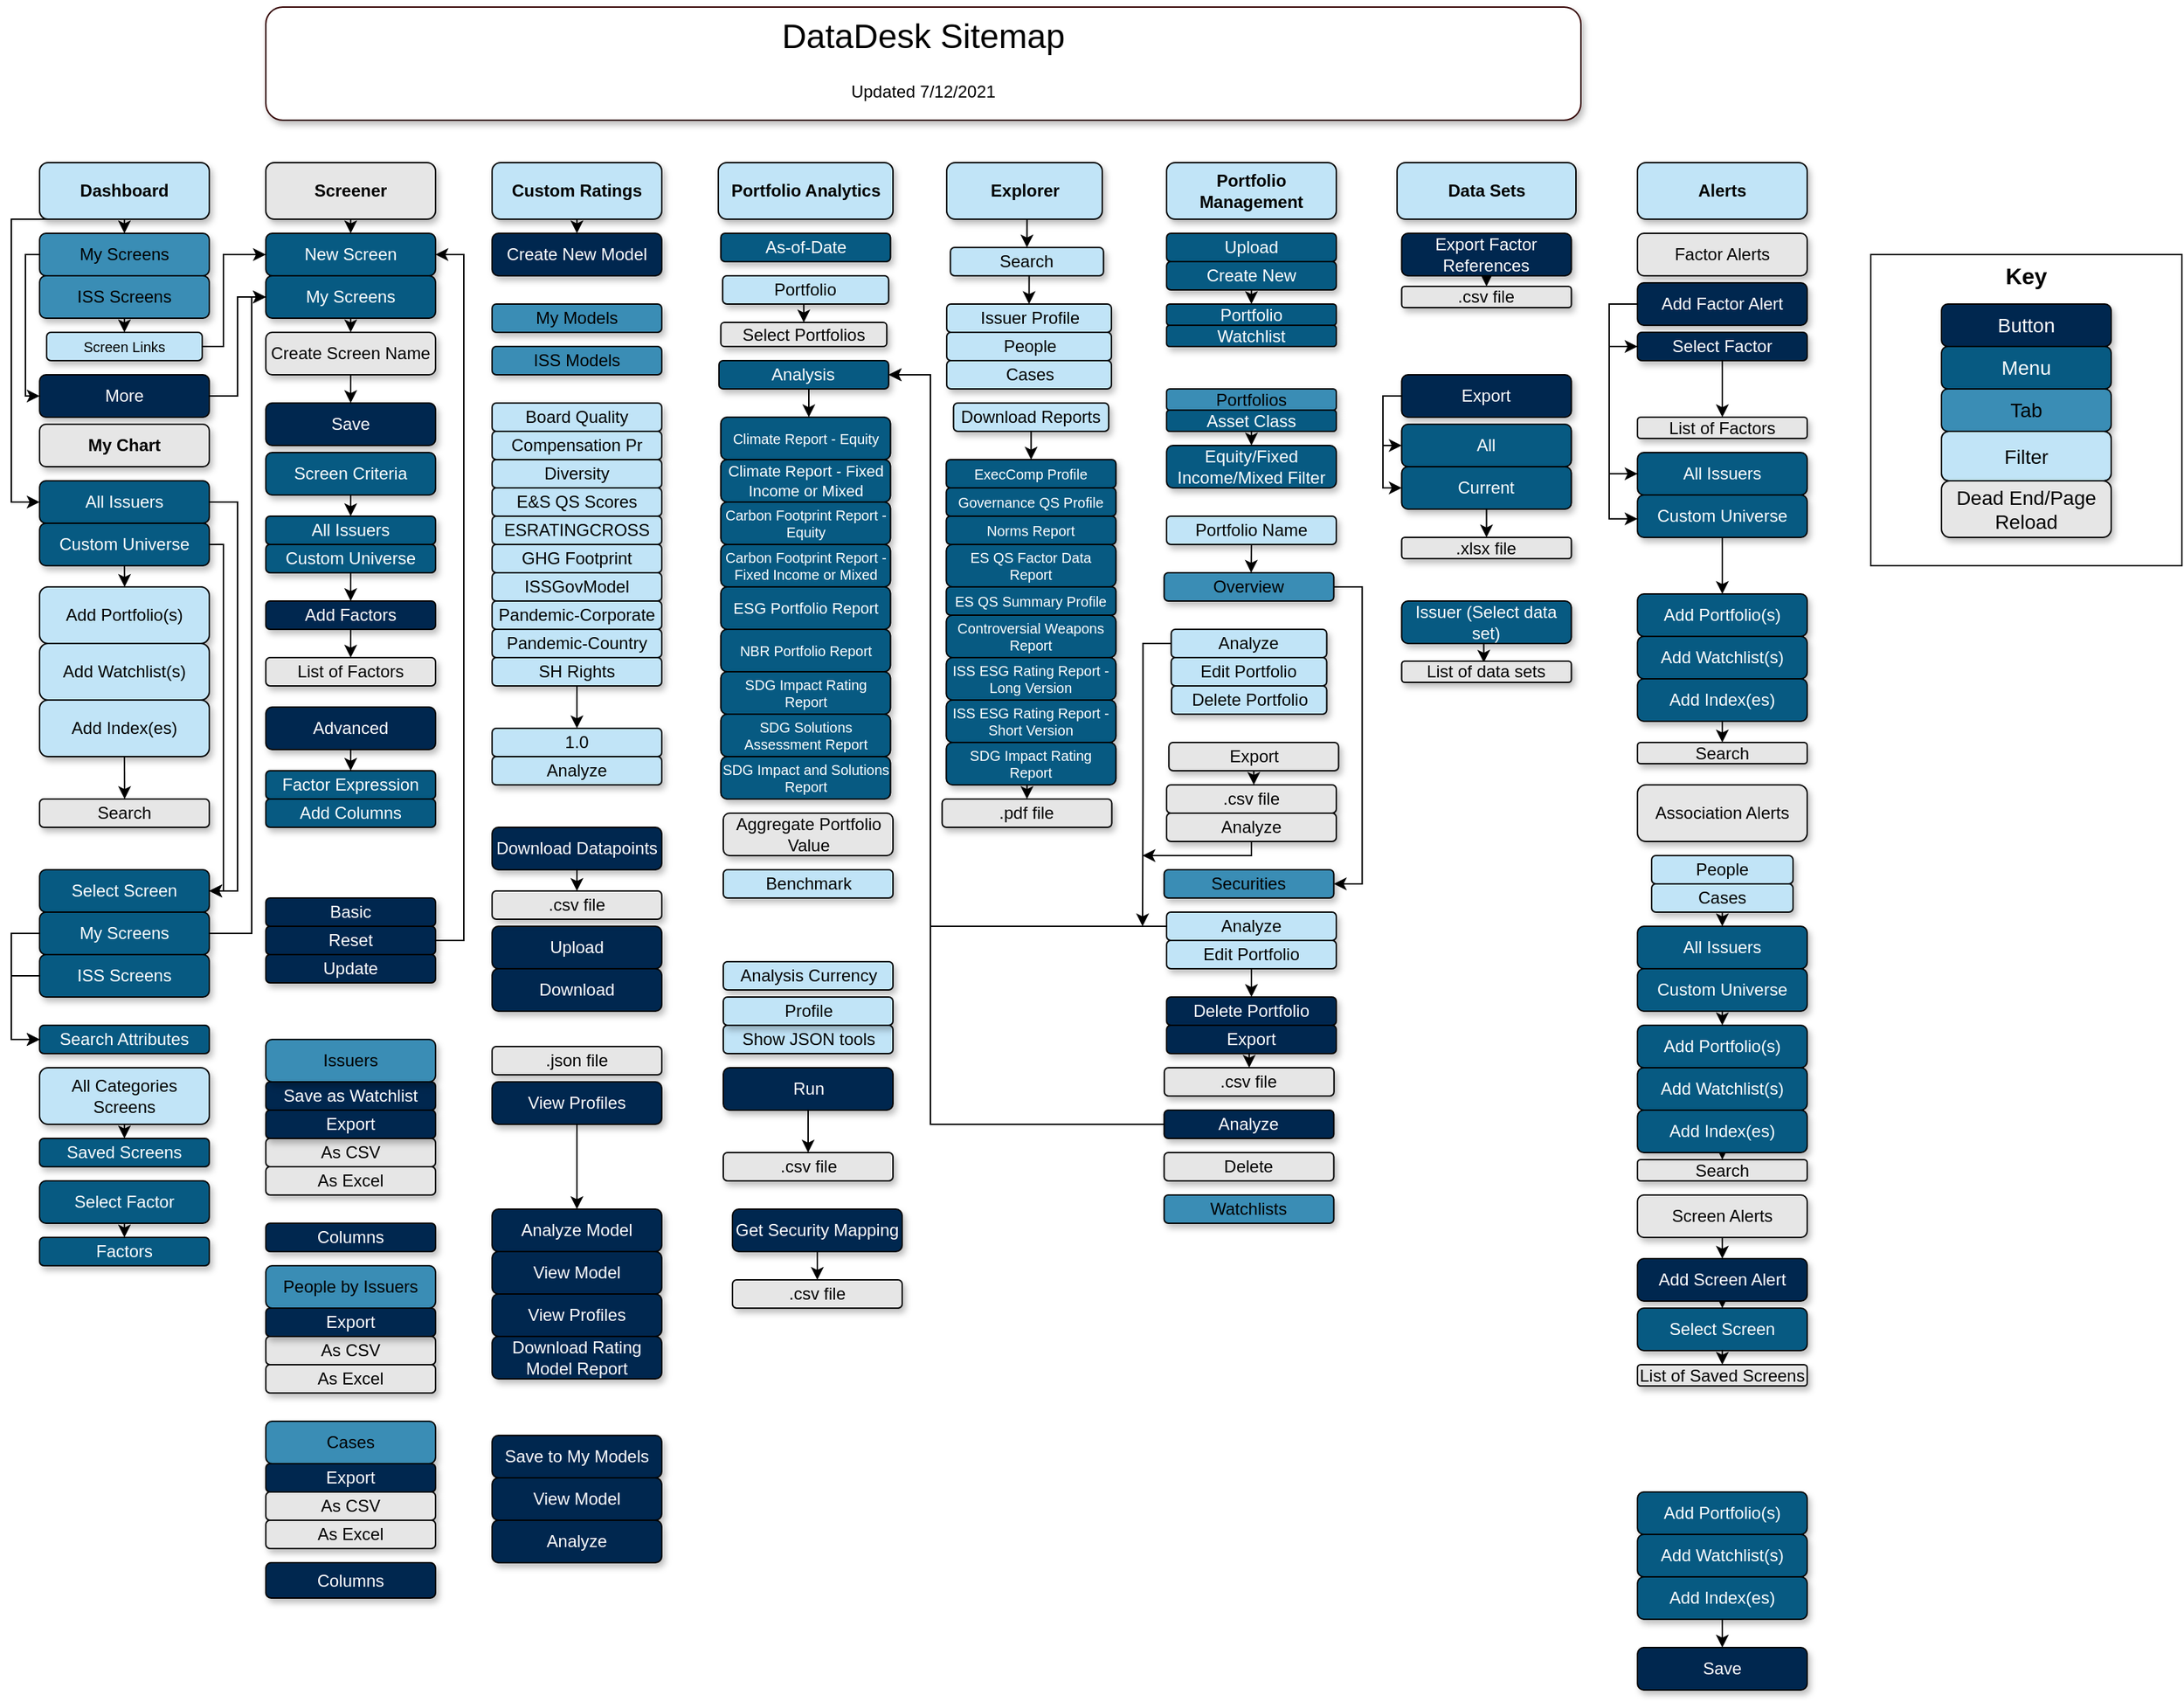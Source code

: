 <mxfile version="14.8.5" type="github">
  <diagram id="C5RBs43oDa-KdzZeNtuy" name="Page-1">
    <mxGraphModel dx="2031" dy="1089" grid="1" gridSize="10" guides="1" tooltips="1" connect="1" arrows="1" fold="1" page="1" pageScale="1" pageWidth="827" pageHeight="1169" math="0" shadow="0">
      <root>
        <mxCell id="WIyWlLk6GJQsqaUBKTNV-0" />
        <mxCell id="WIyWlLk6GJQsqaUBKTNV-1" parent="WIyWlLk6GJQsqaUBKTNV-0" />
        <mxCell id="w-_JFtuls0eAX1BSivLM-16" value="" style="whiteSpace=wrap;html=1;aspect=fixed;fontSize=14;" parent="WIyWlLk6GJQsqaUBKTNV-1" vertex="1">
          <mxGeometry x="1325" y="185" width="220" height="220" as="geometry" />
        </mxCell>
        <mxCell id="Q6NvDaof21Lmz1zF1uVE-29" value="Show JSON tools" style="rounded=1;whiteSpace=wrap;html=1;fillColor=#c1e4f7;shadow=1;" parent="WIyWlLk6GJQsqaUBKTNV-1" vertex="1">
          <mxGeometry x="513.5" y="730" width="120" height="20" as="geometry" />
        </mxCell>
        <mxCell id="w-_JFtuls0eAX1BSivLM-3" style="edgeStyle=orthogonalEdgeStyle;rounded=0;orthogonalLoop=1;jettySize=auto;html=1;exitX=0.5;exitY=1;exitDx=0;exitDy=0;entryX=0.5;entryY=0;entryDx=0;entryDy=0;" parent="WIyWlLk6GJQsqaUBKTNV-1" source="Q6NvDaof21Lmz1zF1uVE-80" target="Q6NvDaof21Lmz1zF1uVE-172" edge="1">
          <mxGeometry relative="1" as="geometry" />
        </mxCell>
        <mxCell id="Q6NvDaof21Lmz1zF1uVE-80" value="Get Security Mapping" style="rounded=1;whiteSpace=wrap;html=1;shadow=1;fillColor=#00274f;fontColor=#FFFFFF;" parent="WIyWlLk6GJQsqaUBKTNV-1" vertex="1">
          <mxGeometry x="520" y="860" width="120" height="30" as="geometry" />
        </mxCell>
        <mxCell id="w-_JFtuls0eAX1BSivLM-4" style="edgeStyle=orthogonalEdgeStyle;rounded=0;orthogonalLoop=1;jettySize=auto;html=1;exitX=0.5;exitY=1;exitDx=0;exitDy=0;entryX=0.5;entryY=0;entryDx=0;entryDy=0;" parent="WIyWlLk6GJQsqaUBKTNV-1" source="Q6NvDaof21Lmz1zF1uVE-81" target="Q6NvDaof21Lmz1zF1uVE-174" edge="1">
          <mxGeometry relative="1" as="geometry" />
        </mxCell>
        <mxCell id="Q6NvDaof21Lmz1zF1uVE-81" value="Run" style="rounded=1;whiteSpace=wrap;html=1;shadow=1;fillColor=#00274f;fontColor=#FFFFFF;" parent="WIyWlLk6GJQsqaUBKTNV-1" vertex="1">
          <mxGeometry x="513.5" y="760" width="120" height="30" as="geometry" />
        </mxCell>
        <mxCell id="Q6NvDaof21Lmz1zF1uVE-172" value=".csv file" style="rounded=1;whiteSpace=wrap;html=1;shadow=1;fillColor=#E6E6E6;" parent="WIyWlLk6GJQsqaUBKTNV-1" vertex="1">
          <mxGeometry x="520" y="910" width="120" height="20" as="geometry" />
        </mxCell>
        <mxCell id="Q6NvDaof21Lmz1zF1uVE-174" value=".csv file" style="rounded=1;whiteSpace=wrap;html=1;shadow=1;fillColor=#E6E6E6;" parent="WIyWlLk6GJQsqaUBKTNV-1" vertex="1">
          <mxGeometry x="513.5" y="820" width="120" height="20" as="geometry" />
        </mxCell>
        <mxCell id="Q6NvDaof21Lmz1zF1uVE-188" value="" style="group" parent="WIyWlLk6GJQsqaUBKTNV-1" vertex="1" connectable="0">
          <mxGeometry x="1150" y="120" width="130.01" height="1080" as="geometry" />
        </mxCell>
        <mxCell id="Q6NvDaof21Lmz1zF1uVE-9" value="Alerts" style="rounded=1;whiteSpace=wrap;html=1;fillColor=#c1e4f7;shadow=1;fontStyle=1" parent="Q6NvDaof21Lmz1zF1uVE-188" vertex="1">
          <mxGeometry x="10" width="120" height="40" as="geometry" />
        </mxCell>
        <mxCell id="Q6NvDaof21Lmz1zF1uVE-44" value="People" style="rounded=1;whiteSpace=wrap;html=1;fillColor=#c1e4f7;shadow=1;" parent="Q6NvDaof21Lmz1zF1uVE-188" vertex="1">
          <mxGeometry x="20.01" y="490" width="100" height="20" as="geometry" />
        </mxCell>
        <mxCell id="Q6NvDaof21Lmz1zF1uVE-45" value="Cases" style="rounded=1;whiteSpace=wrap;html=1;fillColor=#c1e4f7;shadow=1;" parent="Q6NvDaof21Lmz1zF1uVE-188" vertex="1">
          <mxGeometry x="20.01" y="510" width="100" height="20" as="geometry" />
        </mxCell>
        <mxCell id="tMFDblHWtB-Guuc8-DbZ-0" style="edgeStyle=orthogonalEdgeStyle;rounded=0;orthogonalLoop=1;jettySize=auto;html=1;exitX=0;exitY=0.5;exitDx=0;exitDy=0;entryX=0;entryY=0.5;entryDx=0;entryDy=0;" parent="Q6NvDaof21Lmz1zF1uVE-188" source="Q6NvDaof21Lmz1zF1uVE-88" target="Q6NvDaof21Lmz1zF1uVE-87" edge="1">
          <mxGeometry relative="1" as="geometry">
            <Array as="points">
              <mxPoint x="-10" y="100" />
              <mxPoint x="-10" y="130" />
            </Array>
          </mxGeometry>
        </mxCell>
        <mxCell id="Q6NvDaof21Lmz1zF1uVE-88" value="Add Factor Alert" style="rounded=1;whiteSpace=wrap;html=1;shadow=1;fillColor=#00274f;fontColor=#FFFFFF;" parent="Q6NvDaof21Lmz1zF1uVE-188" vertex="1">
          <mxGeometry x="10.01" y="85" width="120" height="30" as="geometry" />
        </mxCell>
        <mxCell id="tMFDblHWtB-Guuc8-DbZ-10" style="edgeStyle=orthogonalEdgeStyle;rounded=0;orthogonalLoop=1;jettySize=auto;html=1;exitX=0.5;exitY=1;exitDx=0;exitDy=0;entryX=0.5;entryY=0;entryDx=0;entryDy=0;" parent="Q6NvDaof21Lmz1zF1uVE-188" source="Q6NvDaof21Lmz1zF1uVE-89" target="Q6NvDaof21Lmz1zF1uVE-144" edge="1">
          <mxGeometry relative="1" as="geometry" />
        </mxCell>
        <mxCell id="Q6NvDaof21Lmz1zF1uVE-89" value="Add Screen Alert" style="rounded=1;whiteSpace=wrap;html=1;shadow=1;fillColor=#00274f;fontColor=#FFFFFF;" parent="Q6NvDaof21Lmz1zF1uVE-188" vertex="1">
          <mxGeometry x="10.01" y="775" width="120" height="30" as="geometry" />
        </mxCell>
        <mxCell id="Q6NvDaof21Lmz1zF1uVE-90" value="Save" style="rounded=1;whiteSpace=wrap;html=1;shadow=1;fillColor=#00274f;fontColor=#FFFFFF;" parent="Q6NvDaof21Lmz1zF1uVE-188" vertex="1">
          <mxGeometry x="10" y="1050" width="120" height="30" as="geometry" />
        </mxCell>
        <mxCell id="Q6NvDaof21Lmz1zF1uVE-143" value="Add Portfolio(s)" style="rounded=1;whiteSpace=wrap;html=1;shadow=1;fillColor=#075a82;fontColor=#FFFFFF;" parent="Q6NvDaof21Lmz1zF1uVE-188" vertex="1">
          <mxGeometry x="10" y="940" width="120" height="30" as="geometry" />
        </mxCell>
        <mxCell id="Q6NvDaof21Lmz1zF1uVE-144" value="Select Screen" style="rounded=1;whiteSpace=wrap;html=1;shadow=1;fillColor=#075a82;fontColor=#FFFFFF;" parent="Q6NvDaof21Lmz1zF1uVE-188" vertex="1">
          <mxGeometry x="10.01" y="810" width="120" height="30" as="geometry" />
        </mxCell>
        <mxCell id="Q6NvDaof21Lmz1zF1uVE-147" value="Add Portfolio(s)" style="rounded=1;whiteSpace=wrap;html=1;shadow=1;fillColor=#075a82;fontColor=#FFFFFF;" parent="Q6NvDaof21Lmz1zF1uVE-188" vertex="1">
          <mxGeometry x="10.01" y="610" width="120" height="30" as="geometry" />
        </mxCell>
        <mxCell id="Q6NvDaof21Lmz1zF1uVE-149" value="All Issuers" style="rounded=1;whiteSpace=wrap;html=1;shadow=1;fillColor=#075a82;fontColor=#FFFFFF;" parent="Q6NvDaof21Lmz1zF1uVE-188" vertex="1">
          <mxGeometry x="10.01" y="540" width="120" height="30" as="geometry" />
        </mxCell>
        <mxCell id="Q6NvDaof21Lmz1zF1uVE-152" value="Add Portfolio(s)" style="rounded=1;whiteSpace=wrap;html=1;shadow=1;fillColor=#075a82;fontColor=#FFFFFF;" parent="Q6NvDaof21Lmz1zF1uVE-188" vertex="1">
          <mxGeometry x="10.01" y="305" width="120" height="30" as="geometry" />
        </mxCell>
        <mxCell id="tMFDblHWtB-Guuc8-DbZ-3" style="edgeStyle=orthogonalEdgeStyle;rounded=0;orthogonalLoop=1;jettySize=auto;html=1;exitX=0;exitY=0.5;exitDx=0;exitDy=0;entryX=0;entryY=0.563;entryDx=0;entryDy=0;entryPerimeter=0;" parent="Q6NvDaof21Lmz1zF1uVE-188" source="Q6NvDaof21Lmz1zF1uVE-154" target="Q6NvDaof21Lmz1zF1uVE-153" edge="1">
          <mxGeometry relative="1" as="geometry">
            <Array as="points">
              <mxPoint x="-10" y="220" />
              <mxPoint x="-10" y="252" />
            </Array>
          </mxGeometry>
        </mxCell>
        <mxCell id="Q6NvDaof21Lmz1zF1uVE-154" value="All Issuers" style="rounded=1;whiteSpace=wrap;html=1;shadow=1;fillColor=#075a82;fontColor=#FFFFFF;" parent="Q6NvDaof21Lmz1zF1uVE-188" vertex="1">
          <mxGeometry x="10.01" y="205" width="120" height="30" as="geometry" />
        </mxCell>
        <mxCell id="Q6NvDaof21Lmz1zF1uVE-155" value="Factor Alerts" style="rounded=1;whiteSpace=wrap;html=1;shadow=1;fillColor=#E6E6E6;" parent="Q6NvDaof21Lmz1zF1uVE-188" vertex="1">
          <mxGeometry x="10.01" y="50" width="120" height="30" as="geometry" />
        </mxCell>
        <mxCell id="Q6NvDaof21Lmz1zF1uVE-156" value="List of Factors" style="rounded=1;whiteSpace=wrap;html=1;shadow=1;fillColor=#E6E6E6;" parent="Q6NvDaof21Lmz1zF1uVE-188" vertex="1">
          <mxGeometry x="10.01" y="180" width="120" height="15" as="geometry" />
        </mxCell>
        <mxCell id="Q6NvDaof21Lmz1zF1uVE-157" value="Search" style="rounded=1;whiteSpace=wrap;html=1;shadow=1;fillColor=#E6E6E6;" parent="Q6NvDaof21Lmz1zF1uVE-188" vertex="1">
          <mxGeometry x="10.01" y="410" width="120" height="15" as="geometry" />
        </mxCell>
        <mxCell id="Q6NvDaof21Lmz1zF1uVE-158" value="Association Alerts" style="rounded=1;whiteSpace=wrap;html=1;shadow=1;fillColor=#E6E6E6;" parent="Q6NvDaof21Lmz1zF1uVE-188" vertex="1">
          <mxGeometry x="10.01" y="440" width="120" height="40" as="geometry" />
        </mxCell>
        <mxCell id="Q6NvDaof21Lmz1zF1uVE-159" value="Search" style="rounded=1;whiteSpace=wrap;html=1;shadow=1;fillColor=#E6E6E6;" parent="Q6NvDaof21Lmz1zF1uVE-188" vertex="1">
          <mxGeometry x="10.01" y="705" width="120" height="15" as="geometry" />
        </mxCell>
        <mxCell id="Q6NvDaof21Lmz1zF1uVE-160" value="List of Saved Screens" style="rounded=1;whiteSpace=wrap;html=1;shadow=1;fillColor=#E6E6E6;" parent="Q6NvDaof21Lmz1zF1uVE-188" vertex="1">
          <mxGeometry x="10.01" y="850" width="120" height="15" as="geometry" />
        </mxCell>
        <mxCell id="tMFDblHWtB-Guuc8-DbZ-9" style="edgeStyle=orthogonalEdgeStyle;rounded=0;orthogonalLoop=1;jettySize=auto;html=1;exitX=0.5;exitY=1;exitDx=0;exitDy=0;entryX=0.5;entryY=0;entryDx=0;entryDy=0;" parent="Q6NvDaof21Lmz1zF1uVE-188" source="Q6NvDaof21Lmz1zF1uVE-161" target="Q6NvDaof21Lmz1zF1uVE-89" edge="1">
          <mxGeometry relative="1" as="geometry" />
        </mxCell>
        <mxCell id="Q6NvDaof21Lmz1zF1uVE-161" value="Screen Alerts" style="rounded=1;whiteSpace=wrap;html=1;shadow=1;fillColor=#E6E6E6;" parent="Q6NvDaof21Lmz1zF1uVE-188" vertex="1">
          <mxGeometry x="10.01" y="730" width="120" height="30" as="geometry" />
        </mxCell>
        <mxCell id="tMFDblHWtB-Guuc8-DbZ-1" style="edgeStyle=orthogonalEdgeStyle;rounded=0;orthogonalLoop=1;jettySize=auto;html=1;exitX=0.5;exitY=1;exitDx=0;exitDy=0;entryX=0.5;entryY=0;entryDx=0;entryDy=0;" parent="Q6NvDaof21Lmz1zF1uVE-188" source="Q6NvDaof21Lmz1zF1uVE-87" target="Q6NvDaof21Lmz1zF1uVE-156" edge="1">
          <mxGeometry relative="1" as="geometry" />
        </mxCell>
        <mxCell id="tMFDblHWtB-Guuc8-DbZ-2" style="edgeStyle=orthogonalEdgeStyle;rounded=0;orthogonalLoop=1;jettySize=auto;html=1;exitX=0;exitY=0.5;exitDx=0;exitDy=0;entryX=0;entryY=0.5;entryDx=0;entryDy=0;" parent="Q6NvDaof21Lmz1zF1uVE-188" source="Q6NvDaof21Lmz1zF1uVE-87" target="Q6NvDaof21Lmz1zF1uVE-154" edge="1">
          <mxGeometry relative="1" as="geometry" />
        </mxCell>
        <mxCell id="Q6NvDaof21Lmz1zF1uVE-87" value="Select Factor" style="rounded=1;whiteSpace=wrap;html=1;shadow=1;fillColor=#00274f;fontColor=#FFFFFF;" parent="Q6NvDaof21Lmz1zF1uVE-188" vertex="1">
          <mxGeometry x="10.01" y="120" width="120" height="20" as="geometry" />
        </mxCell>
        <mxCell id="tMFDblHWtB-Guuc8-DbZ-4" style="edgeStyle=orthogonalEdgeStyle;rounded=0;orthogonalLoop=1;jettySize=auto;html=1;exitX=0.5;exitY=1;exitDx=0;exitDy=0;entryX=0.5;entryY=0;entryDx=0;entryDy=0;" parent="Q6NvDaof21Lmz1zF1uVE-188" source="Q6NvDaof21Lmz1zF1uVE-153" target="Q6NvDaof21Lmz1zF1uVE-152" edge="1">
          <mxGeometry relative="1" as="geometry" />
        </mxCell>
        <mxCell id="Q6NvDaof21Lmz1zF1uVE-153" value="Custom Universe" style="rounded=1;whiteSpace=wrap;html=1;shadow=1;fillColor=#075a82;fontColor=#FFFFFF;" parent="Q6NvDaof21Lmz1zF1uVE-188" vertex="1">
          <mxGeometry x="10.01" y="235" width="120" height="30" as="geometry" />
        </mxCell>
        <mxCell id="Q6NvDaof21Lmz1zF1uVE-151" value="Add Watchlist(s)" style="rounded=1;whiteSpace=wrap;html=1;shadow=1;fillColor=#075a82;fontColor=#FFFFFF;" parent="Q6NvDaof21Lmz1zF1uVE-188" vertex="1">
          <mxGeometry x="10.01" y="335" width="120" height="30" as="geometry" />
        </mxCell>
        <mxCell id="Q6NvDaof21Lmz1zF1uVE-150" value="Add Index(es)" style="rounded=1;whiteSpace=wrap;html=1;shadow=1;fillColor=#075a82;fontColor=#FFFFFF;" parent="Q6NvDaof21Lmz1zF1uVE-188" vertex="1">
          <mxGeometry x="10.01" y="365" width="120" height="30" as="geometry" />
        </mxCell>
        <mxCell id="Q6NvDaof21Lmz1zF1uVE-148" value="Custom Universe" style="rounded=1;whiteSpace=wrap;html=1;shadow=1;fillColor=#075a82;fontColor=#FFFFFF;" parent="Q6NvDaof21Lmz1zF1uVE-188" vertex="1">
          <mxGeometry x="10.01" y="570" width="120" height="30" as="geometry" />
        </mxCell>
        <mxCell id="Q6NvDaof21Lmz1zF1uVE-146" value="Add Watchlist(s)" style="rounded=1;whiteSpace=wrap;html=1;shadow=1;fillColor=#075a82;fontColor=#FFFFFF;" parent="Q6NvDaof21Lmz1zF1uVE-188" vertex="1">
          <mxGeometry x="10.01" y="640" width="120" height="30" as="geometry" />
        </mxCell>
        <mxCell id="tMFDblHWtB-Guuc8-DbZ-8" style="edgeStyle=orthogonalEdgeStyle;rounded=0;orthogonalLoop=1;jettySize=auto;html=1;exitX=0.5;exitY=1;exitDx=0;exitDy=0;entryX=0.5;entryY=0;entryDx=0;entryDy=0;" parent="Q6NvDaof21Lmz1zF1uVE-188" source="Q6NvDaof21Lmz1zF1uVE-145" target="Q6NvDaof21Lmz1zF1uVE-159" edge="1">
          <mxGeometry relative="1" as="geometry" />
        </mxCell>
        <mxCell id="Q6NvDaof21Lmz1zF1uVE-145" value="Add Index(es)" style="rounded=1;whiteSpace=wrap;html=1;shadow=1;fillColor=#075a82;fontColor=#FFFFFF;" parent="Q6NvDaof21Lmz1zF1uVE-188" vertex="1">
          <mxGeometry x="10.01" y="670" width="120" height="30" as="geometry" />
        </mxCell>
        <mxCell id="Q6NvDaof21Lmz1zF1uVE-142" value="Add Watchlist(s)" style="rounded=1;whiteSpace=wrap;html=1;shadow=1;fillColor=#075a82;fontColor=#FFFFFF;" parent="Q6NvDaof21Lmz1zF1uVE-188" vertex="1">
          <mxGeometry x="10" y="970" width="120" height="30" as="geometry" />
        </mxCell>
        <mxCell id="tMFDblHWtB-Guuc8-DbZ-12" style="edgeStyle=orthogonalEdgeStyle;rounded=0;orthogonalLoop=1;jettySize=auto;html=1;exitX=0.5;exitY=1;exitDx=0;exitDy=0;entryX=0.5;entryY=0;entryDx=0;entryDy=0;" parent="Q6NvDaof21Lmz1zF1uVE-188" source="Q6NvDaof21Lmz1zF1uVE-141" target="Q6NvDaof21Lmz1zF1uVE-90" edge="1">
          <mxGeometry relative="1" as="geometry" />
        </mxCell>
        <mxCell id="Q6NvDaof21Lmz1zF1uVE-141" value="Add Index(es)" style="rounded=1;whiteSpace=wrap;html=1;shadow=1;fillColor=#075a82;fontColor=#FFFFFF;" parent="Q6NvDaof21Lmz1zF1uVE-188" vertex="1">
          <mxGeometry x="10.01" y="1000" width="120" height="30" as="geometry" />
        </mxCell>
        <mxCell id="Q6NvDaof21Lmz1zF1uVE-189" value="" style="group" parent="WIyWlLk6GJQsqaUBKTNV-1" vertex="1" connectable="0">
          <mxGeometry x="990" y="120" width="126.5" height="367.5" as="geometry" />
        </mxCell>
        <mxCell id="Q6NvDaof21Lmz1zF1uVE-8" value="Data Sets" style="rounded=1;whiteSpace=wrap;html=1;fillColor=#c1e4f7;shadow=1;fontStyle=1" parent="Q6NvDaof21Lmz1zF1uVE-189" vertex="1">
          <mxGeometry width="126.5" height="40" as="geometry" />
        </mxCell>
        <mxCell id="tMFDblHWtB-Guuc8-DbZ-14" style="edgeStyle=orthogonalEdgeStyle;rounded=0;orthogonalLoop=1;jettySize=auto;html=1;exitX=0;exitY=0.5;exitDx=0;exitDy=0;entryX=0;entryY=0.5;entryDx=0;entryDy=0;" parent="Q6NvDaof21Lmz1zF1uVE-189" source="Q6NvDaof21Lmz1zF1uVE-85" target="Q6NvDaof21Lmz1zF1uVE-138" edge="1">
          <mxGeometry relative="1" as="geometry">
            <Array as="points">
              <mxPoint x="-10" y="165" />
              <mxPoint x="-10" y="200" />
            </Array>
          </mxGeometry>
        </mxCell>
        <mxCell id="tMFDblHWtB-Guuc8-DbZ-15" style="edgeStyle=orthogonalEdgeStyle;rounded=0;orthogonalLoop=1;jettySize=auto;html=1;exitX=0;exitY=0.5;exitDx=0;exitDy=0;entryX=0;entryY=0.5;entryDx=0;entryDy=0;" parent="Q6NvDaof21Lmz1zF1uVE-189" source="Q6NvDaof21Lmz1zF1uVE-85" target="Q6NvDaof21Lmz1zF1uVE-139" edge="1">
          <mxGeometry relative="1" as="geometry">
            <Array as="points">
              <mxPoint x="-10" y="165" />
              <mxPoint x="-10" y="230" />
            </Array>
          </mxGeometry>
        </mxCell>
        <mxCell id="Q6NvDaof21Lmz1zF1uVE-85" value="Export" style="rounded=1;whiteSpace=wrap;html=1;shadow=1;fillColor=#00274f;fontColor=#FFFFFF;" parent="Q6NvDaof21Lmz1zF1uVE-189" vertex="1">
          <mxGeometry x="3.25" y="150" width="120" height="30" as="geometry" />
        </mxCell>
        <mxCell id="tMFDblHWtB-Guuc8-DbZ-13" style="edgeStyle=orthogonalEdgeStyle;rounded=0;orthogonalLoop=1;jettySize=auto;html=1;exitX=0.5;exitY=1;exitDx=0;exitDy=0;entryX=0.5;entryY=0;entryDx=0;entryDy=0;" parent="Q6NvDaof21Lmz1zF1uVE-189" source="Q6NvDaof21Lmz1zF1uVE-86" target="Q6NvDaof21Lmz1zF1uVE-164" edge="1">
          <mxGeometry relative="1" as="geometry" />
        </mxCell>
        <mxCell id="Q6NvDaof21Lmz1zF1uVE-86" value="Export Factor References" style="rounded=1;whiteSpace=wrap;html=1;shadow=1;fillColor=#00274f;fontColor=#FFFFFF;" parent="Q6NvDaof21Lmz1zF1uVE-189" vertex="1">
          <mxGeometry x="3.25" y="50" width="120" height="30" as="geometry" />
        </mxCell>
        <mxCell id="Q6NvDaof21Lmz1zF1uVE-138" value="All" style="rounded=1;whiteSpace=wrap;html=1;shadow=1;fillColor=#075a82;fontColor=#FFFFFF;" parent="Q6NvDaof21Lmz1zF1uVE-189" vertex="1">
          <mxGeometry x="3.25" y="185" width="120" height="30" as="geometry" />
        </mxCell>
        <mxCell id="tMFDblHWtB-Guuc8-DbZ-16" style="edgeStyle=orthogonalEdgeStyle;rounded=0;orthogonalLoop=1;jettySize=auto;html=1;exitX=0.5;exitY=1;exitDx=0;exitDy=0;entryX=0.5;entryY=0;entryDx=0;entryDy=0;" parent="Q6NvDaof21Lmz1zF1uVE-189" source="Q6NvDaof21Lmz1zF1uVE-139" target="Q6NvDaof21Lmz1zF1uVE-163" edge="1">
          <mxGeometry relative="1" as="geometry" />
        </mxCell>
        <mxCell id="Q6NvDaof21Lmz1zF1uVE-139" value="Current" style="rounded=1;whiteSpace=wrap;html=1;shadow=1;fillColor=#075a82;fontColor=#FFFFFF;" parent="Q6NvDaof21Lmz1zF1uVE-189" vertex="1">
          <mxGeometry x="3.25" y="215" width="120" height="30" as="geometry" />
        </mxCell>
        <mxCell id="tMFDblHWtB-Guuc8-DbZ-17" style="edgeStyle=orthogonalEdgeStyle;rounded=0;orthogonalLoop=1;jettySize=auto;html=1;exitX=0.5;exitY=1;exitDx=0;exitDy=0;entryX=0.484;entryY=0.07;entryDx=0;entryDy=0;entryPerimeter=0;" parent="Q6NvDaof21Lmz1zF1uVE-189" source="Q6NvDaof21Lmz1zF1uVE-140" target="Q6NvDaof21Lmz1zF1uVE-162" edge="1">
          <mxGeometry relative="1" as="geometry" />
        </mxCell>
        <mxCell id="Q6NvDaof21Lmz1zF1uVE-140" value="Issuer (Select data set)" style="rounded=1;whiteSpace=wrap;html=1;shadow=1;fillColor=#075a82;fontColor=#FFFFFF;" parent="Q6NvDaof21Lmz1zF1uVE-189" vertex="1">
          <mxGeometry x="3.25" y="310" width="120" height="30" as="geometry" />
        </mxCell>
        <mxCell id="Q6NvDaof21Lmz1zF1uVE-162" value="List of data sets" style="rounded=1;whiteSpace=wrap;html=1;shadow=1;fillColor=#E6E6E6;" parent="Q6NvDaof21Lmz1zF1uVE-189" vertex="1">
          <mxGeometry x="3.25" y="352.5" width="120" height="15" as="geometry" />
        </mxCell>
        <mxCell id="Q6NvDaof21Lmz1zF1uVE-163" value=".xlsx file" style="rounded=1;whiteSpace=wrap;html=1;shadow=1;fillColor=#E6E6E6;" parent="Q6NvDaof21Lmz1zF1uVE-189" vertex="1">
          <mxGeometry x="3.25" y="265" width="120" height="15" as="geometry" />
        </mxCell>
        <mxCell id="Q6NvDaof21Lmz1zF1uVE-164" value=".csv file" style="rounded=1;whiteSpace=wrap;html=1;shadow=1;fillColor=#E6E6E6;" parent="Q6NvDaof21Lmz1zF1uVE-189" vertex="1">
          <mxGeometry x="3.25" y="87.5" width="120" height="15" as="geometry" />
        </mxCell>
        <mxCell id="Q6NvDaof21Lmz1zF1uVE-190" value="" style="group" parent="WIyWlLk6GJQsqaUBKTNV-1" vertex="1" connectable="0">
          <mxGeometry x="827" y="120" width="132.77" height="1020" as="geometry" />
        </mxCell>
        <mxCell id="Q6NvDaof21Lmz1zF1uVE-7" value="Portfolio Management" style="rounded=1;whiteSpace=wrap;html=1;fillColor=#c1e4f7;shadow=1;fontStyle=1" parent="Q6NvDaof21Lmz1zF1uVE-190" vertex="1">
          <mxGeometry x="0.01" width="120" height="40" as="geometry" />
        </mxCell>
        <mxCell id="Q6NvDaof21Lmz1zF1uVE-38" value="Portfolio Name" style="rounded=1;whiteSpace=wrap;html=1;fillColor=#c1e4f7;shadow=1;" parent="Q6NvDaof21Lmz1zF1uVE-190" vertex="1">
          <mxGeometry y="250" width="120" height="20" as="geometry" />
        </mxCell>
        <mxCell id="Q6NvDaof21Lmz1zF1uVE-39" value="Analyze" style="rounded=1;whiteSpace=wrap;html=1;fillColor=#c1e4f7;shadow=1;" parent="Q6NvDaof21Lmz1zF1uVE-190" vertex="1">
          <mxGeometry x="3.27" y="330" width="110" height="20" as="geometry" />
        </mxCell>
        <mxCell id="Q6NvDaof21Lmz1zF1uVE-40" value="Edit Portfolio" style="rounded=1;whiteSpace=wrap;html=1;fillColor=#c1e4f7;shadow=1;" parent="Q6NvDaof21Lmz1zF1uVE-190" vertex="1">
          <mxGeometry x="3.26" y="350" width="110" height="20" as="geometry" />
        </mxCell>
        <mxCell id="Q6NvDaof21Lmz1zF1uVE-41" value="Delete Portfolio" style="rounded=1;whiteSpace=wrap;html=1;fillColor=#c1e4f7;shadow=1;" parent="Q6NvDaof21Lmz1zF1uVE-190" vertex="1">
          <mxGeometry x="3.53" y="370" width="109.74" height="20" as="geometry" />
        </mxCell>
        <mxCell id="Q6NvDaof21Lmz1zF1uVE-42" value="Analyze" style="rounded=1;whiteSpace=wrap;html=1;fillColor=#c1e4f7;shadow=1;" parent="Q6NvDaof21Lmz1zF1uVE-190" vertex="1">
          <mxGeometry x="-1.354e-14" y="530" width="120" height="20" as="geometry" />
        </mxCell>
        <mxCell id="tMFDblHWtB-Guuc8-DbZ-23" style="edgeStyle=orthogonalEdgeStyle;rounded=0;orthogonalLoop=1;jettySize=auto;html=1;exitX=0.5;exitY=1;exitDx=0;exitDy=0;entryX=0.5;entryY=0;entryDx=0;entryDy=0;" parent="Q6NvDaof21Lmz1zF1uVE-190" source="Q6NvDaof21Lmz1zF1uVE-43" target="Q6NvDaof21Lmz1zF1uVE-84" edge="1">
          <mxGeometry relative="1" as="geometry" />
        </mxCell>
        <mxCell id="Q6NvDaof21Lmz1zF1uVE-43" value="Edit Portfolio" style="rounded=1;whiteSpace=wrap;html=1;fillColor=#c1e4f7;shadow=1;" parent="Q6NvDaof21Lmz1zF1uVE-190" vertex="1">
          <mxGeometry x="0.01" y="550" width="120" height="20" as="geometry" />
        </mxCell>
        <mxCell id="Q6NvDaof21Lmz1zF1uVE-53" value="Watchlists" style="rounded=1;whiteSpace=wrap;html=1;shadow=1;fillColor=#3a8db5;" parent="Q6NvDaof21Lmz1zF1uVE-190" vertex="1">
          <mxGeometry x="-1.74" y="730" width="120" height="20" as="geometry" />
        </mxCell>
        <mxCell id="Q6NvDaof21Lmz1zF1uVE-54" value="Securities" style="rounded=1;whiteSpace=wrap;html=1;shadow=1;fillColor=#3a8db5;" parent="Q6NvDaof21Lmz1zF1uVE-190" vertex="1">
          <mxGeometry x="-1.74" y="500" width="120" height="20" as="geometry" />
        </mxCell>
        <mxCell id="tMFDblHWtB-Guuc8-DbZ-24" style="edgeStyle=orthogonalEdgeStyle;rounded=0;orthogonalLoop=1;jettySize=auto;html=1;exitX=1;exitY=0.5;exitDx=0;exitDy=0;entryX=1;entryY=0.5;entryDx=0;entryDy=0;" parent="Q6NvDaof21Lmz1zF1uVE-190" source="Q6NvDaof21Lmz1zF1uVE-55" target="Q6NvDaof21Lmz1zF1uVE-54" edge="1">
          <mxGeometry relative="1" as="geometry" />
        </mxCell>
        <mxCell id="Q6NvDaof21Lmz1zF1uVE-55" value="Overview" style="rounded=1;whiteSpace=wrap;html=1;shadow=1;fillColor=#3a8db5;" parent="Q6NvDaof21Lmz1zF1uVE-190" vertex="1">
          <mxGeometry x="-1.74" y="290" width="120" height="20" as="geometry" />
        </mxCell>
        <mxCell id="Q6NvDaof21Lmz1zF1uVE-82" value="Analyze" style="rounded=1;whiteSpace=wrap;html=1;shadow=1;fillColor=#00274f;fontColor=#FFFFFF;" parent="Q6NvDaof21Lmz1zF1uVE-190" vertex="1">
          <mxGeometry x="-1.74" y="670" width="120" height="20" as="geometry" />
        </mxCell>
        <mxCell id="Q6NvDaof21Lmz1zF1uVE-84" value="Delete Portfolio" style="rounded=1;whiteSpace=wrap;html=1;shadow=1;fillColor=#00274f;fontColor=#FFFFFF;" parent="Q6NvDaof21Lmz1zF1uVE-190" vertex="1">
          <mxGeometry x="0.01" y="590" width="120" height="20" as="geometry" />
        </mxCell>
        <mxCell id="Q6NvDaof21Lmz1zF1uVE-132" value="Upload" style="rounded=1;whiteSpace=wrap;html=1;shadow=1;fillColor=#075a82;fontColor=#FFFFFF;" parent="Q6NvDaof21Lmz1zF1uVE-190" vertex="1">
          <mxGeometry x="0.01" y="50" width="120" height="20" as="geometry" />
        </mxCell>
        <mxCell id="tMFDblHWtB-Guuc8-DbZ-18" style="edgeStyle=orthogonalEdgeStyle;rounded=0;orthogonalLoop=1;jettySize=auto;html=1;exitX=0.5;exitY=1;exitDx=0;exitDy=0;entryX=0.5;entryY=0;entryDx=0;entryDy=0;" parent="Q6NvDaof21Lmz1zF1uVE-190" source="Q6NvDaof21Lmz1zF1uVE-133" target="Q6NvDaof21Lmz1zF1uVE-134" edge="1">
          <mxGeometry relative="1" as="geometry" />
        </mxCell>
        <mxCell id="Q6NvDaof21Lmz1zF1uVE-133" value="Create New" style="rounded=1;whiteSpace=wrap;html=1;shadow=1;fillColor=#075a82;fontColor=#FFFFFF;" parent="Q6NvDaof21Lmz1zF1uVE-190" vertex="1">
          <mxGeometry y="70" width="120" height="20" as="geometry" />
        </mxCell>
        <mxCell id="Q6NvDaof21Lmz1zF1uVE-134" value="Portfolio" style="rounded=1;whiteSpace=wrap;html=1;shadow=1;fillColor=#075a82;fontColor=#FFFFFF;" parent="Q6NvDaof21Lmz1zF1uVE-190" vertex="1">
          <mxGeometry y="100" width="120" height="15" as="geometry" />
        </mxCell>
        <mxCell id="Q6NvDaof21Lmz1zF1uVE-135" value="Watchlist" style="rounded=1;whiteSpace=wrap;html=1;shadow=1;fillColor=#075a82;fontColor=#FFFFFF;" parent="Q6NvDaof21Lmz1zF1uVE-190" vertex="1">
          <mxGeometry x="8.674e-18" y="115" width="120" height="15" as="geometry" />
        </mxCell>
        <mxCell id="Q6NvDaof21Lmz1zF1uVE-137" value="Equity/Fixed Income/Mixed Filter" style="rounded=1;whiteSpace=wrap;html=1;shadow=1;fillColor=#075a82;fontColor=#FFFFFF;" parent="Q6NvDaof21Lmz1zF1uVE-190" vertex="1">
          <mxGeometry x="0.01" y="200" width="120" height="30" as="geometry" />
        </mxCell>
        <mxCell id="Q6NvDaof21Lmz1zF1uVE-165" value="Portfolios" style="rounded=1;whiteSpace=wrap;html=1;shadow=1;fillColor=#3a8db5;" parent="Q6NvDaof21Lmz1zF1uVE-190" vertex="1">
          <mxGeometry y="160" width="120" height="15" as="geometry" />
        </mxCell>
        <mxCell id="Q6NvDaof21Lmz1zF1uVE-166" value="Delete" style="rounded=1;whiteSpace=wrap;html=1;shadow=1;fillColor=#E6E6E6;" parent="Q6NvDaof21Lmz1zF1uVE-190" vertex="1">
          <mxGeometry x="-1.74" y="700" width="120" height="20" as="geometry" />
        </mxCell>
        <mxCell id="Q6NvDaof21Lmz1zF1uVE-167" value=".csv file" style="rounded=1;whiteSpace=wrap;html=1;shadow=1;fillColor=#E6E6E6;" parent="Q6NvDaof21Lmz1zF1uVE-190" vertex="1">
          <mxGeometry x="-1.6" y="640" width="120" height="20" as="geometry" />
        </mxCell>
        <mxCell id="Q6NvDaof21Lmz1zF1uVE-168" value="Export" style="rounded=1;whiteSpace=wrap;html=1;shadow=1;fillColor=#E6E6E6;" parent="Q6NvDaof21Lmz1zF1uVE-190" vertex="1">
          <mxGeometry x="1.64" y="410" width="120" height="20" as="geometry" />
        </mxCell>
        <mxCell id="Q6NvDaof21Lmz1zF1uVE-169" value=".csv file" style="rounded=1;whiteSpace=wrap;html=1;shadow=1;fillColor=#E6E6E6;" parent="Q6NvDaof21Lmz1zF1uVE-190" vertex="1">
          <mxGeometry x="0.01" y="440" width="120" height="20" as="geometry" />
        </mxCell>
        <mxCell id="Q6NvDaof21Lmz1zF1uVE-170" value="Analyze" style="rounded=1;whiteSpace=wrap;html=1;shadow=1;fillColor=#E6E6E6;" parent="Q6NvDaof21Lmz1zF1uVE-190" vertex="1">
          <mxGeometry x="0.01" y="460" width="120" height="20" as="geometry" />
        </mxCell>
        <mxCell id="tMFDblHWtB-Guuc8-DbZ-19" style="edgeStyle=orthogonalEdgeStyle;rounded=0;orthogonalLoop=1;jettySize=auto;html=1;exitX=0.5;exitY=1;exitDx=0;exitDy=0;entryX=0.5;entryY=0;entryDx=0;entryDy=0;" parent="Q6NvDaof21Lmz1zF1uVE-190" source="Q6NvDaof21Lmz1zF1uVE-136" target="Q6NvDaof21Lmz1zF1uVE-137" edge="1">
          <mxGeometry relative="1" as="geometry" />
        </mxCell>
        <mxCell id="Q6NvDaof21Lmz1zF1uVE-136" value="Asset Class" style="rounded=1;whiteSpace=wrap;html=1;shadow=1;fillColor=#075a82;fontColor=#FFFFFF;" parent="Q6NvDaof21Lmz1zF1uVE-190" vertex="1">
          <mxGeometry x="0.01" y="175" width="120" height="15" as="geometry" />
        </mxCell>
        <mxCell id="tMFDblHWtB-Guuc8-DbZ-22" style="edgeStyle=orthogonalEdgeStyle;rounded=0;orthogonalLoop=1;jettySize=auto;html=1;exitX=0.5;exitY=1;exitDx=0;exitDy=0;entryX=0.5;entryY=0;entryDx=0;entryDy=0;" parent="Q6NvDaof21Lmz1zF1uVE-190" source="Q6NvDaof21Lmz1zF1uVE-83" target="Q6NvDaof21Lmz1zF1uVE-167" edge="1">
          <mxGeometry relative="1" as="geometry" />
        </mxCell>
        <mxCell id="Q6NvDaof21Lmz1zF1uVE-83" value="Export" style="rounded=1;whiteSpace=wrap;html=1;shadow=1;fillColor=#00274f;fontColor=#FFFFFF;" parent="Q6NvDaof21Lmz1zF1uVE-190" vertex="1">
          <mxGeometry y="610" width="120" height="20" as="geometry" />
        </mxCell>
        <mxCell id="Q6NvDaof21Lmz1zF1uVE-192" value="" style="group;fontSize=10;" parent="WIyWlLk6GJQsqaUBKTNV-1" vertex="1" connectable="0">
          <mxGeometry x="670" y="120" width="122.38" height="610" as="geometry" />
        </mxCell>
        <mxCell id="Q6NvDaof21Lmz1zF1uVE-264" style="edgeStyle=orthogonalEdgeStyle;rounded=0;orthogonalLoop=1;jettySize=auto;html=1;exitX=0.5;exitY=1;exitDx=0;exitDy=0;entryX=0.5;entryY=0;entryDx=0;entryDy=0;fontSize=10;fontColor=#FFFFFF;" parent="Q6NvDaof21Lmz1zF1uVE-192" source="Q6NvDaof21Lmz1zF1uVE-6" target="Q6NvDaof21Lmz1zF1uVE-36" edge="1">
          <mxGeometry relative="1" as="geometry" />
        </mxCell>
        <mxCell id="Q6NvDaof21Lmz1zF1uVE-6" value="Explorer" style="rounded=1;whiteSpace=wrap;html=1;fillColor=#c1e4f7;shadow=1;fontStyle=1" parent="Q6NvDaof21Lmz1zF1uVE-192" vertex="1">
          <mxGeometry x="1.5" width="110" height="40" as="geometry" />
        </mxCell>
        <mxCell id="Q6NvDaof21Lmz1zF1uVE-265" style="edgeStyle=orthogonalEdgeStyle;rounded=0;orthogonalLoop=1;jettySize=auto;html=1;exitX=0.5;exitY=1;exitDx=0;exitDy=0;entryX=0.5;entryY=0;entryDx=0;entryDy=0;fontSize=10;fontColor=#FFFFFF;" parent="Q6NvDaof21Lmz1zF1uVE-192" source="Q6NvDaof21Lmz1zF1uVE-36" target="Q6NvDaof21Lmz1zF1uVE-35" edge="1">
          <mxGeometry relative="1" as="geometry" />
        </mxCell>
        <mxCell id="Q6NvDaof21Lmz1zF1uVE-36" value="Search&lt;br&gt;" style="rounded=1;whiteSpace=wrap;html=1;fillColor=#c1e4f7;shadow=1;" parent="Q6NvDaof21Lmz1zF1uVE-192" vertex="1">
          <mxGeometry x="4.13" y="60" width="108.25" height="20" as="geometry" />
        </mxCell>
        <mxCell id="Q6NvDaof21Lmz1zF1uVE-266" style="edgeStyle=orthogonalEdgeStyle;rounded=0;orthogonalLoop=1;jettySize=auto;html=1;exitX=0.5;exitY=1;exitDx=0;exitDy=0;fontSize=10;fontColor=#FFFFFF;" parent="Q6NvDaof21Lmz1zF1uVE-192" source="Q6NvDaof21Lmz1zF1uVE-37" target="Q6NvDaof21Lmz1zF1uVE-101" edge="1">
          <mxGeometry relative="1" as="geometry">
            <Array as="points">
              <mxPoint x="61" y="230" />
              <mxPoint x="62" y="230" />
            </Array>
          </mxGeometry>
        </mxCell>
        <mxCell id="Q6NvDaof21Lmz1zF1uVE-37" value="Download Reports" style="rounded=1;whiteSpace=wrap;html=1;fillColor=#c1e4f7;shadow=1;" parent="Q6NvDaof21Lmz1zF1uVE-192" vertex="1">
          <mxGeometry x="6.32" y="170" width="109.74" height="20" as="geometry" />
        </mxCell>
        <mxCell id="Q6NvDaof21Lmz1zF1uVE-35" value="Issuer Profile" style="rounded=1;whiteSpace=wrap;html=1;fillColor=#c1e4f7;shadow=1;" parent="Q6NvDaof21Lmz1zF1uVE-192" vertex="1">
          <mxGeometry x="1.5" y="100" width="116.5" height="20" as="geometry" />
        </mxCell>
        <mxCell id="Q6NvDaof21Lmz1zF1uVE-34" value="People" style="rounded=1;whiteSpace=wrap;html=1;fillColor=#c1e4f7;shadow=1;" parent="Q6NvDaof21Lmz1zF1uVE-192" vertex="1">
          <mxGeometry x="1.51" y="120" width="116.5" height="20" as="geometry" />
        </mxCell>
        <mxCell id="Q6NvDaof21Lmz1zF1uVE-33" value="Cases" style="rounded=1;whiteSpace=wrap;html=1;fillColor=#c1e4f7;shadow=1;" parent="Q6NvDaof21Lmz1zF1uVE-192" vertex="1">
          <mxGeometry x="1.51" y="140" width="116.5" height="20" as="geometry" />
        </mxCell>
        <mxCell id="Q6NvDaof21Lmz1zF1uVE-101" value="ExecComp Profile" style="rounded=1;whiteSpace=wrap;html=1;shadow=1;fillColor=#075a82;fontColor=#FFFFFF;fontSize=10;" parent="Q6NvDaof21Lmz1zF1uVE-192" vertex="1">
          <mxGeometry x="1.19" y="210" width="120" height="20" as="geometry" />
        </mxCell>
        <mxCell id="Q6NvDaof21Lmz1zF1uVE-171" value=".pdf file" style="rounded=1;whiteSpace=wrap;html=1;shadow=1;fillColor=#E6E6E6;" parent="Q6NvDaof21Lmz1zF1uVE-192" vertex="1">
          <mxGeometry x="-1.74" y="450" width="120" height="20" as="geometry" />
        </mxCell>
        <mxCell id="Q6NvDaof21Lmz1zF1uVE-100" value="Governance QS Profile" style="rounded=1;whiteSpace=wrap;html=1;shadow=1;fillColor=#075a82;fontColor=#FFFFFF;fontSize=10;" parent="Q6NvDaof21Lmz1zF1uVE-192" vertex="1">
          <mxGeometry x="1.19" y="230" width="120" height="20" as="geometry" />
        </mxCell>
        <mxCell id="Q6NvDaof21Lmz1zF1uVE-99" value="Norms Report" style="rounded=1;whiteSpace=wrap;html=1;shadow=1;fillColor=#075a82;fontColor=#FFFFFF;fontSize=10;" parent="Q6NvDaof21Lmz1zF1uVE-192" vertex="1">
          <mxGeometry x="1.19" y="250" width="120" height="20" as="geometry" />
        </mxCell>
        <mxCell id="Q6NvDaof21Lmz1zF1uVE-98" value="ES QS Factor Data Report" style="rounded=1;whiteSpace=wrap;html=1;shadow=1;fillColor=#075a82;fontColor=#FFFFFF;fontSize=10;" parent="Q6NvDaof21Lmz1zF1uVE-192" vertex="1">
          <mxGeometry x="1.19" y="270" width="120" height="30" as="geometry" />
        </mxCell>
        <mxCell id="Q6NvDaof21Lmz1zF1uVE-97" value="ES QS Summary Profile" style="rounded=1;whiteSpace=wrap;html=1;shadow=1;fillColor=#075a82;fontColor=#FFFFFF;fontSize=10;" parent="Q6NvDaof21Lmz1zF1uVE-192" vertex="1">
          <mxGeometry x="1.19" y="300" width="120" height="20" as="geometry" />
        </mxCell>
        <mxCell id="Q6NvDaof21Lmz1zF1uVE-94" value="Controversial Weapons Report" style="rounded=1;whiteSpace=wrap;html=1;shadow=1;fillColor=#075a82;fontColor=#FFFFFF;fontSize=10;" parent="Q6NvDaof21Lmz1zF1uVE-192" vertex="1">
          <mxGeometry x="1.19" y="320" width="120" height="30" as="geometry" />
        </mxCell>
        <mxCell id="Q6NvDaof21Lmz1zF1uVE-267" style="edgeStyle=orthogonalEdgeStyle;rounded=0;orthogonalLoop=1;jettySize=auto;html=1;exitX=0.5;exitY=1;exitDx=0;exitDy=0;entryX=0.5;entryY=0;entryDx=0;entryDy=0;fontSize=10;fontColor=#FFFFFF;" parent="Q6NvDaof21Lmz1zF1uVE-192" source="Q6NvDaof21Lmz1zF1uVE-131" target="Q6NvDaof21Lmz1zF1uVE-171" edge="1">
          <mxGeometry relative="1" as="geometry" />
        </mxCell>
        <mxCell id="Q6NvDaof21Lmz1zF1uVE-95" value="ISS ESG Rating Report - Long Version" style="rounded=1;whiteSpace=wrap;html=1;shadow=1;fillColor=#075a82;fontColor=#FFFFFF;fontSize=10;" parent="Q6NvDaof21Lmz1zF1uVE-192" vertex="1">
          <mxGeometry x="1.19" y="350" width="120" height="30" as="geometry" />
        </mxCell>
        <mxCell id="Q6NvDaof21Lmz1zF1uVE-96" value="ISS ESG Rating Report - Short Version" style="rounded=1;whiteSpace=wrap;html=1;shadow=1;fillColor=#075a82;fontColor=#FFFFFF;fontSize=10;" parent="Q6NvDaof21Lmz1zF1uVE-192" vertex="1">
          <mxGeometry x="1.19" y="380" width="120" height="30" as="geometry" />
        </mxCell>
        <mxCell id="Q6NvDaof21Lmz1zF1uVE-131" value="SDG Impact Rating Report" style="rounded=1;whiteSpace=wrap;html=1;shadow=1;fillColor=#075a82;fontColor=#FFFFFF;fontSize=10;" parent="Q6NvDaof21Lmz1zF1uVE-192" vertex="1">
          <mxGeometry x="1.19" y="410" width="120" height="30" as="geometry" />
        </mxCell>
        <mxCell id="Q6NvDaof21Lmz1zF1uVE-193" value="" style="group" parent="WIyWlLk6GJQsqaUBKTNV-1" vertex="1" connectable="0">
          <mxGeometry x="510" y="120" width="123.5" height="450" as="geometry" />
        </mxCell>
        <mxCell id="Q6NvDaof21Lmz1zF1uVE-5" value="Portfolio Analytics" style="rounded=1;whiteSpace=wrap;html=1;fillColor=#c1e4f7;shadow=1;fontStyle=1" parent="Q6NvDaof21Lmz1zF1uVE-193" vertex="1">
          <mxGeometry width="123.5" height="40" as="geometry" />
        </mxCell>
        <mxCell id="Q6NvDaof21Lmz1zF1uVE-111" value="Analysis" style="rounded=1;whiteSpace=wrap;html=1;shadow=1;fillColor=#075a82;fontColor=#FFFFFF;fontSize=12;" parent="Q6NvDaof21Lmz1zF1uVE-193" vertex="1">
          <mxGeometry x="0.44" y="140" width="120" height="20" as="geometry" />
        </mxCell>
        <mxCell id="Q6NvDaof21Lmz1zF1uVE-112" value="As-of-Date" style="rounded=1;whiteSpace=wrap;html=1;shadow=1;fillColor=#075a82;fontColor=#FFFFFF;" parent="Q6NvDaof21Lmz1zF1uVE-193" vertex="1">
          <mxGeometry x="1.75" y="50" width="120" height="20" as="geometry" />
        </mxCell>
        <mxCell id="w-_JFtuls0eAX1BSivLM-20" style="edgeStyle=orthogonalEdgeStyle;rounded=0;orthogonalLoop=1;jettySize=auto;html=1;exitX=0.5;exitY=1;exitDx=0;exitDy=0;entryX=0.5;entryY=0;entryDx=0;entryDy=0;fontSize=12;" parent="Q6NvDaof21Lmz1zF1uVE-193" source="Q6NvDaof21Lmz1zF1uVE-28" target="w-_JFtuls0eAX1BSivLM-19" edge="1">
          <mxGeometry relative="1" as="geometry" />
        </mxCell>
        <mxCell id="Q6NvDaof21Lmz1zF1uVE-28" value="Portfolio" style="rounded=1;whiteSpace=wrap;html=1;fillColor=#c1e4f7;shadow=1;" parent="Q6NvDaof21Lmz1zF1uVE-193" vertex="1">
          <mxGeometry x="3.06" y="80" width="117.37" height="20" as="geometry" />
        </mxCell>
        <mxCell id="Q6NvDaof21Lmz1zF1uVE-110" value="Climate Report - Equity" style="rounded=1;whiteSpace=wrap;html=1;shadow=1;fillColor=#075a82;fontColor=#FFFFFF;fontSize=10;" parent="Q6NvDaof21Lmz1zF1uVE-193" vertex="1">
          <mxGeometry x="1.75" y="180" width="120" height="30" as="geometry" />
        </mxCell>
        <mxCell id="Q6NvDaof21Lmz1zF1uVE-109" value="Climate Report - Fixed Income or Mixed" style="rounded=1;whiteSpace=wrap;html=1;shadow=1;fillColor=#075a82;fontColor=#FFFFFF;fontSize=11;" parent="Q6NvDaof21Lmz1zF1uVE-193" vertex="1">
          <mxGeometry x="1.75" y="210" width="120" height="30" as="geometry" />
        </mxCell>
        <mxCell id="Q6NvDaof21Lmz1zF1uVE-108" value="Carbon Footprint Report - Equity" style="rounded=1;whiteSpace=wrap;html=1;shadow=1;fillColor=#075a82;fontColor=#FFFFFF;fontSize=10;" parent="Q6NvDaof21Lmz1zF1uVE-193" vertex="1">
          <mxGeometry x="1.75" y="240" width="120" height="30" as="geometry" />
        </mxCell>
        <mxCell id="Q6NvDaof21Lmz1zF1uVE-107" value="Carbon Footprint Report - Fixed Income or Mixed" style="rounded=1;whiteSpace=wrap;html=1;shadow=1;fillColor=#075a82;fontColor=#FFFFFF;fontSize=10;" parent="Q6NvDaof21Lmz1zF1uVE-193" vertex="1">
          <mxGeometry x="1.75" y="270" width="120" height="30" as="geometry" />
        </mxCell>
        <mxCell id="Q6NvDaof21Lmz1zF1uVE-106" value="ESG Portfolio Report" style="rounded=1;whiteSpace=wrap;html=1;shadow=1;fillColor=#075a82;fontColor=#FFFFFF;fontSize=11;" parent="Q6NvDaof21Lmz1zF1uVE-193" vertex="1">
          <mxGeometry x="1.75" y="300" width="120" height="30" as="geometry" />
        </mxCell>
        <mxCell id="Q6NvDaof21Lmz1zF1uVE-105" value="NBR Portfolio Report" style="rounded=1;whiteSpace=wrap;html=1;shadow=1;fillColor=#075a82;fontColor=#FFFFFF;fontSize=10;" parent="Q6NvDaof21Lmz1zF1uVE-193" vertex="1">
          <mxGeometry x="1.75" y="330" width="120" height="30" as="geometry" />
        </mxCell>
        <mxCell id="Q6NvDaof21Lmz1zF1uVE-104" value="SDG Impact Rating Report" style="rounded=1;whiteSpace=wrap;html=1;shadow=1;fillColor=#075a82;fontColor=#FFFFFF;fontSize=10;" parent="Q6NvDaof21Lmz1zF1uVE-193" vertex="1">
          <mxGeometry x="1.75" y="360" width="120" height="30" as="geometry" />
        </mxCell>
        <mxCell id="Q6NvDaof21Lmz1zF1uVE-103" value="SDG Solutions Assessment Report" style="rounded=1;whiteSpace=wrap;html=1;shadow=1;fillColor=#075a82;fontColor=#FFFFFF;fontSize=10;" parent="Q6NvDaof21Lmz1zF1uVE-193" vertex="1">
          <mxGeometry x="1.75" y="390" width="120" height="30" as="geometry" />
        </mxCell>
        <mxCell id="Q6NvDaof21Lmz1zF1uVE-102" value="SDG Impact and Solutions Report" style="rounded=1;whiteSpace=wrap;html=1;shadow=1;fillColor=#075a82;fontColor=#FFFFFF;fontSize=10;" parent="Q6NvDaof21Lmz1zF1uVE-193" vertex="1">
          <mxGeometry x="1.75" y="420" width="120" height="30" as="geometry" />
        </mxCell>
        <mxCell id="w-_JFtuls0eAX1BSivLM-19" value="Select Portfolios" style="rounded=1;whiteSpace=wrap;html=1;shadow=1;fillColor=#E6E6E6;fontSize=12;" parent="Q6NvDaof21Lmz1zF1uVE-193" vertex="1">
          <mxGeometry x="1.75" y="113" width="117.37" height="17" as="geometry" />
        </mxCell>
        <mxCell id="Q6NvDaof21Lmz1zF1uVE-194" value="" style="group" parent="WIyWlLk6GJQsqaUBKTNV-1" vertex="1" connectable="0">
          <mxGeometry x="350" y="120" width="120" height="990" as="geometry" />
        </mxCell>
        <mxCell id="Q6NvDaof21Lmz1zF1uVE-48" value="ISS Models" style="rounded=1;whiteSpace=wrap;html=1;shadow=1;fillColor=#3a8db5;" parent="Q6NvDaof21Lmz1zF1uVE-194" vertex="1">
          <mxGeometry y="130" width="120" height="20" as="geometry" />
        </mxCell>
        <mxCell id="Q6NvDaof21Lmz1zF1uVE-263" style="edgeStyle=orthogonalEdgeStyle;rounded=0;orthogonalLoop=1;jettySize=auto;html=1;exitX=0.5;exitY=1;exitDx=0;exitDy=0;entryX=0.5;entryY=0;entryDx=0;entryDy=0;fontSize=10;fontColor=#FFFFFF;" parent="Q6NvDaof21Lmz1zF1uVE-194" source="Q6NvDaof21Lmz1zF1uVE-4" target="Q6NvDaof21Lmz1zF1uVE-262" edge="1">
          <mxGeometry relative="1" as="geometry" />
        </mxCell>
        <mxCell id="Q6NvDaof21Lmz1zF1uVE-4" value="Custom Ratings" style="rounded=1;whiteSpace=wrap;html=1;fillColor=#c1e4f7;shadow=1;fontStyle=1" parent="Q6NvDaof21Lmz1zF1uVE-194" vertex="1">
          <mxGeometry width="120" height="40" as="geometry" />
        </mxCell>
        <mxCell id="Q6NvDaof21Lmz1zF1uVE-16" value="Board Quality" style="rounded=1;whiteSpace=wrap;html=1;fillColor=#c1e4f7;shadow=1;" parent="Q6NvDaof21Lmz1zF1uVE-194" vertex="1">
          <mxGeometry y="170" width="120" height="20" as="geometry" />
        </mxCell>
        <mxCell id="Q6NvDaof21Lmz1zF1uVE-17" value="Compensation Pr" style="rounded=1;whiteSpace=wrap;html=1;fillColor=#c1e4f7;shadow=1;" parent="Q6NvDaof21Lmz1zF1uVE-194" vertex="1">
          <mxGeometry y="190" width="120" height="20" as="geometry" />
        </mxCell>
        <mxCell id="Q6NvDaof21Lmz1zF1uVE-20" value="1.0" style="rounded=1;whiteSpace=wrap;html=1;fillColor=#c1e4f7;shadow=1;" parent="Q6NvDaof21Lmz1zF1uVE-194" vertex="1">
          <mxGeometry y="400" width="120" height="20" as="geometry" />
        </mxCell>
        <mxCell id="Q6NvDaof21Lmz1zF1uVE-27" value="Diversity" style="rounded=1;whiteSpace=wrap;html=1;fillColor=#c1e4f7;shadow=1;" parent="Q6NvDaof21Lmz1zF1uVE-194" vertex="1">
          <mxGeometry y="210" width="120" height="20" as="geometry" />
        </mxCell>
        <mxCell id="Q6NvDaof21Lmz1zF1uVE-26" value="E&amp;amp;S QS Scores" style="rounded=1;whiteSpace=wrap;html=1;fillColor=#c1e4f7;shadow=1;" parent="Q6NvDaof21Lmz1zF1uVE-194" vertex="1">
          <mxGeometry y="230" width="120" height="20" as="geometry" />
        </mxCell>
        <mxCell id="Q6NvDaof21Lmz1zF1uVE-18" value="ESRATINGCROSS" style="rounded=1;whiteSpace=wrap;html=1;fillColor=#c1e4f7;shadow=1;" parent="Q6NvDaof21Lmz1zF1uVE-194" vertex="1">
          <mxGeometry y="250" width="120" height="20" as="geometry" />
        </mxCell>
        <mxCell id="Q6NvDaof21Lmz1zF1uVE-25" value="GHG Footprint" style="rounded=1;whiteSpace=wrap;html=1;fillColor=#c1e4f7;shadow=1;" parent="Q6NvDaof21Lmz1zF1uVE-194" vertex="1">
          <mxGeometry y="270" width="120" height="20" as="geometry" />
        </mxCell>
        <mxCell id="Q6NvDaof21Lmz1zF1uVE-24" value="ISSGovModel" style="rounded=1;whiteSpace=wrap;html=1;fillColor=#c1e4f7;shadow=1;" parent="Q6NvDaof21Lmz1zF1uVE-194" vertex="1">
          <mxGeometry y="290" width="120" height="20" as="geometry" />
        </mxCell>
        <mxCell id="Q6NvDaof21Lmz1zF1uVE-23" value="Pandemic-Corporate" style="rounded=1;whiteSpace=wrap;html=1;fillColor=#c1e4f7;shadow=1;" parent="Q6NvDaof21Lmz1zF1uVE-194" vertex="1">
          <mxGeometry y="310" width="120" height="20" as="geometry" />
        </mxCell>
        <mxCell id="Q6NvDaof21Lmz1zF1uVE-22" value="Pandemic-Country" style="rounded=1;whiteSpace=wrap;html=1;fillColor=#c1e4f7;shadow=1;" parent="Q6NvDaof21Lmz1zF1uVE-194" vertex="1">
          <mxGeometry y="330" width="120" height="20" as="geometry" />
        </mxCell>
        <mxCell id="w-_JFtuls0eAX1BSivLM-0" style="edgeStyle=orthogonalEdgeStyle;rounded=0;orthogonalLoop=1;jettySize=auto;html=1;exitX=0.5;exitY=1;exitDx=0;exitDy=0;entryX=0.5;entryY=0;entryDx=0;entryDy=0;" parent="Q6NvDaof21Lmz1zF1uVE-194" source="Q6NvDaof21Lmz1zF1uVE-21" target="Q6NvDaof21Lmz1zF1uVE-20" edge="1">
          <mxGeometry relative="1" as="geometry" />
        </mxCell>
        <mxCell id="Q6NvDaof21Lmz1zF1uVE-21" value="SH Rights" style="rounded=1;whiteSpace=wrap;html=1;fillColor=#c1e4f7;shadow=1;" parent="Q6NvDaof21Lmz1zF1uVE-194" vertex="1">
          <mxGeometry y="350" width="120" height="20" as="geometry" />
        </mxCell>
        <mxCell id="Q6NvDaof21Lmz1zF1uVE-19" value="Analyze" style="rounded=1;whiteSpace=wrap;html=1;fillColor=#c1e4f7;shadow=1;" parent="Q6NvDaof21Lmz1zF1uVE-194" vertex="1">
          <mxGeometry y="420" width="120" height="20" as="geometry" />
        </mxCell>
        <mxCell id="Q6NvDaof21Lmz1zF1uVE-49" value="My Models" style="rounded=1;whiteSpace=wrap;html=1;shadow=1;fillColor=#3a8db5;" parent="Q6NvDaof21Lmz1zF1uVE-194" vertex="1">
          <mxGeometry y="100" width="120" height="20" as="geometry" />
        </mxCell>
        <mxCell id="Q6NvDaof21Lmz1zF1uVE-71" value="Save to My Models" style="rounded=1;whiteSpace=wrap;html=1;shadow=1;fillColor=#00274f;fontColor=#FFFFFF;" parent="Q6NvDaof21Lmz1zF1uVE-194" vertex="1">
          <mxGeometry y="900" width="120" height="30" as="geometry" />
        </mxCell>
        <mxCell id="Q6NvDaof21Lmz1zF1uVE-75" value="Analyze Model" style="rounded=1;whiteSpace=wrap;html=1;shadow=1;fillColor=#00274f;fontColor=#FFFFFF;" parent="Q6NvDaof21Lmz1zF1uVE-194" vertex="1">
          <mxGeometry y="740" width="120" height="30" as="geometry" />
        </mxCell>
        <mxCell id="w-_JFtuls0eAX1BSivLM-2" style="edgeStyle=orthogonalEdgeStyle;rounded=0;orthogonalLoop=1;jettySize=auto;html=1;exitX=0.5;exitY=1;exitDx=0;exitDy=0;entryX=0.5;entryY=0;entryDx=0;entryDy=0;" parent="Q6NvDaof21Lmz1zF1uVE-194" source="Q6NvDaof21Lmz1zF1uVE-76" target="Q6NvDaof21Lmz1zF1uVE-75" edge="1">
          <mxGeometry relative="1" as="geometry" />
        </mxCell>
        <mxCell id="Q6NvDaof21Lmz1zF1uVE-76" value="View Profiles" style="rounded=1;whiteSpace=wrap;html=1;shadow=1;fillColor=#00274f;fontColor=#FFFFFF;" parent="Q6NvDaof21Lmz1zF1uVE-194" vertex="1">
          <mxGeometry y="650" width="120" height="30" as="geometry" />
        </mxCell>
        <mxCell id="Q6NvDaof21Lmz1zF1uVE-78" value="Upload" style="rounded=1;whiteSpace=wrap;html=1;shadow=1;fillColor=#00274f;fontColor=#FFFFFF;" parent="Q6NvDaof21Lmz1zF1uVE-194" vertex="1">
          <mxGeometry y="540" width="120" height="30" as="geometry" />
        </mxCell>
        <mxCell id="w-_JFtuls0eAX1BSivLM-1" style="edgeStyle=orthogonalEdgeStyle;rounded=0;orthogonalLoop=1;jettySize=auto;html=1;exitX=0.5;exitY=1;exitDx=0;exitDy=0;entryX=0.5;entryY=0;entryDx=0;entryDy=0;" parent="Q6NvDaof21Lmz1zF1uVE-194" source="Q6NvDaof21Lmz1zF1uVE-79" target="Q6NvDaof21Lmz1zF1uVE-176" edge="1">
          <mxGeometry relative="1" as="geometry" />
        </mxCell>
        <mxCell id="Q6NvDaof21Lmz1zF1uVE-79" value="Download Datapoints" style="rounded=1;whiteSpace=wrap;html=1;shadow=1;fillColor=#00274f;fontColor=#FFFFFF;" parent="Q6NvDaof21Lmz1zF1uVE-194" vertex="1">
          <mxGeometry y="470" width="120" height="30" as="geometry" />
        </mxCell>
        <mxCell id="Q6NvDaof21Lmz1zF1uVE-175" value=".json file" style="rounded=1;whiteSpace=wrap;html=1;shadow=1;fillColor=#E6E6E6;" parent="Q6NvDaof21Lmz1zF1uVE-194" vertex="1">
          <mxGeometry y="625" width="120" height="20" as="geometry" />
        </mxCell>
        <mxCell id="Q6NvDaof21Lmz1zF1uVE-176" value=".csv file" style="rounded=1;whiteSpace=wrap;html=1;shadow=1;fillColor=#E6E6E6;" parent="Q6NvDaof21Lmz1zF1uVE-194" vertex="1">
          <mxGeometry y="515" width="120" height="20" as="geometry" />
        </mxCell>
        <mxCell id="Q6NvDaof21Lmz1zF1uVE-77" value="Download" style="rounded=1;whiteSpace=wrap;html=1;shadow=1;fillColor=#00274f;fontColor=#FFFFFF;" parent="Q6NvDaof21Lmz1zF1uVE-194" vertex="1">
          <mxGeometry y="570" width="120" height="30" as="geometry" />
        </mxCell>
        <mxCell id="Q6NvDaof21Lmz1zF1uVE-74" value="View Model" style="rounded=1;whiteSpace=wrap;html=1;shadow=1;fillColor=#00274f;fontColor=#FFFFFF;" parent="Q6NvDaof21Lmz1zF1uVE-194" vertex="1">
          <mxGeometry y="770" width="120" height="30" as="geometry" />
        </mxCell>
        <mxCell id="Q6NvDaof21Lmz1zF1uVE-73" value="View Profiles" style="rounded=1;whiteSpace=wrap;html=1;shadow=1;fillColor=#00274f;fontColor=#FFFFFF;" parent="Q6NvDaof21Lmz1zF1uVE-194" vertex="1">
          <mxGeometry y="800" width="120" height="30" as="geometry" />
        </mxCell>
        <mxCell id="Q6NvDaof21Lmz1zF1uVE-72" value="Download Rating Model Report" style="rounded=1;whiteSpace=wrap;html=1;shadow=1;fillColor=#00274f;fontColor=#FFFFFF;" parent="Q6NvDaof21Lmz1zF1uVE-194" vertex="1">
          <mxGeometry y="830" width="120" height="30" as="geometry" />
        </mxCell>
        <mxCell id="Q6NvDaof21Lmz1zF1uVE-70" value="View Model" style="rounded=1;whiteSpace=wrap;html=1;shadow=1;fillColor=#00274f;fontColor=#FFFFFF;" parent="Q6NvDaof21Lmz1zF1uVE-194" vertex="1">
          <mxGeometry y="930" width="120" height="30" as="geometry" />
        </mxCell>
        <mxCell id="Q6NvDaof21Lmz1zF1uVE-69" value="Analyze" style="rounded=1;whiteSpace=wrap;html=1;shadow=1;fillColor=#00274f;fontColor=#FFFFFF;" parent="Q6NvDaof21Lmz1zF1uVE-194" vertex="1">
          <mxGeometry y="960" width="120" height="30" as="geometry" />
        </mxCell>
        <mxCell id="Q6NvDaof21Lmz1zF1uVE-262" value="Create New Model" style="rounded=1;whiteSpace=wrap;html=1;shadow=1;fillColor=#00274f;fontColor=#FFFFFF;" parent="Q6NvDaof21Lmz1zF1uVE-194" vertex="1">
          <mxGeometry y="50" width="120" height="30" as="geometry" />
        </mxCell>
        <mxCell id="Q6NvDaof21Lmz1zF1uVE-195" value="" style="group" parent="WIyWlLk6GJQsqaUBKTNV-1" vertex="1" connectable="0">
          <mxGeometry x="190" y="120" width="120" height="1065" as="geometry" />
        </mxCell>
        <mxCell id="Q6NvDaof21Lmz1zF1uVE-213" style="edgeStyle=orthogonalEdgeStyle;rounded=0;orthogonalLoop=1;jettySize=auto;html=1;exitX=0.5;exitY=1;exitDx=0;exitDy=0;entryX=0.5;entryY=0;entryDx=0;entryDy=0;fontSize=10;fontColor=#FFFFFF;" parent="Q6NvDaof21Lmz1zF1uVE-195" source="Q6NvDaof21Lmz1zF1uVE-10" target="Q6NvDaof21Lmz1zF1uVE-119" edge="1">
          <mxGeometry relative="1" as="geometry" />
        </mxCell>
        <mxCell id="Q6NvDaof21Lmz1zF1uVE-10" value="Screener" style="rounded=1;whiteSpace=wrap;html=1;shadow=1;fillColor=#E6E6E6;fontStyle=1" parent="Q6NvDaof21Lmz1zF1uVE-195" vertex="1">
          <mxGeometry width="120" height="40" as="geometry" />
        </mxCell>
        <mxCell id="Q6NvDaof21Lmz1zF1uVE-50" value="Cases" style="rounded=1;whiteSpace=wrap;html=1;shadow=1;fillColor=#3a8db5;" parent="Q6NvDaof21Lmz1zF1uVE-195" vertex="1">
          <mxGeometry y="890" width="120" height="30" as="geometry" />
        </mxCell>
        <mxCell id="Q6NvDaof21Lmz1zF1uVE-51" value="People by Issuers" style="rounded=1;whiteSpace=wrap;html=1;shadow=1;fillColor=#3a8db5;" parent="Q6NvDaof21Lmz1zF1uVE-195" vertex="1">
          <mxGeometry y="780" width="120" height="30" as="geometry" />
        </mxCell>
        <mxCell id="Q6NvDaof21Lmz1zF1uVE-60" value="Save as Watchlist" style="rounded=1;whiteSpace=wrap;html=1;shadow=1;fillColor=#00274f;fontColor=#FFFFFF;" parent="Q6NvDaof21Lmz1zF1uVE-195" vertex="1">
          <mxGeometry y="650" width="120" height="20" as="geometry" />
        </mxCell>
        <mxCell id="Q6NvDaof21Lmz1zF1uVE-61" value="Columns" style="rounded=1;whiteSpace=wrap;html=1;shadow=1;fillColor=#00274f;fontColor=#FFFFFF;" parent="Q6NvDaof21Lmz1zF1uVE-195" vertex="1">
          <mxGeometry y="750" width="120" height="20" as="geometry" />
        </mxCell>
        <mxCell id="Q6NvDaof21Lmz1zF1uVE-62" value="Columns" style="rounded=1;whiteSpace=wrap;html=1;shadow=1;fillColor=#00274f;fontColor=#FFFFFF;" parent="Q6NvDaof21Lmz1zF1uVE-195" vertex="1">
          <mxGeometry y="990" width="120" height="25" as="geometry" />
        </mxCell>
        <mxCell id="Q6NvDaof21Lmz1zF1uVE-63" value="Export" style="rounded=1;whiteSpace=wrap;html=1;shadow=1;fillColor=#00274f;fontColor=#FFFFFF;" parent="Q6NvDaof21Lmz1zF1uVE-195" vertex="1">
          <mxGeometry y="920" width="120" height="20" as="geometry" />
        </mxCell>
        <mxCell id="Q6NvDaof21Lmz1zF1uVE-64" value="Basic" style="rounded=1;whiteSpace=wrap;html=1;shadow=1;fillColor=#00274f;fontColor=#FFFFFF;" parent="Q6NvDaof21Lmz1zF1uVE-195" vertex="1">
          <mxGeometry y="520" width="120" height="20" as="geometry" />
        </mxCell>
        <mxCell id="Q6NvDaof21Lmz1zF1uVE-219" style="edgeStyle=orthogonalEdgeStyle;rounded=0;orthogonalLoop=1;jettySize=auto;html=1;exitX=0.5;exitY=1;exitDx=0;exitDy=0;entryX=0.5;entryY=0;entryDx=0;entryDy=0;fontSize=10;fontColor=#FFFFFF;" parent="Q6NvDaof21Lmz1zF1uVE-195" source="Q6NvDaof21Lmz1zF1uVE-67" target="Q6NvDaof21Lmz1zF1uVE-180" edge="1">
          <mxGeometry relative="1" as="geometry" />
        </mxCell>
        <mxCell id="Q6NvDaof21Lmz1zF1uVE-67" value="Add Factors" style="rounded=1;whiteSpace=wrap;html=1;shadow=1;fillColor=#00274f;fontColor=#FFFFFF;" parent="Q6NvDaof21Lmz1zF1uVE-195" vertex="1">
          <mxGeometry y="310" width="120" height="20" as="geometry" />
        </mxCell>
        <mxCell id="Q6NvDaof21Lmz1zF1uVE-68" value="Save" style="rounded=1;whiteSpace=wrap;html=1;shadow=1;fillColor=#00274f;fontColor=#FFFFFF;" parent="Q6NvDaof21Lmz1zF1uVE-195" vertex="1">
          <mxGeometry y="170" width="120" height="30" as="geometry" />
        </mxCell>
        <mxCell id="Q6NvDaof21Lmz1zF1uVE-216" style="edgeStyle=orthogonalEdgeStyle;rounded=0;orthogonalLoop=1;jettySize=auto;html=1;exitX=0.5;exitY=1;exitDx=0;exitDy=0;entryX=0.5;entryY=0;entryDx=0;entryDy=0;fontSize=10;fontColor=#FFFFFF;" parent="Q6NvDaof21Lmz1zF1uVE-195" source="Q6NvDaof21Lmz1zF1uVE-115" target="Q6NvDaof21Lmz1zF1uVE-114" edge="1">
          <mxGeometry relative="1" as="geometry" />
        </mxCell>
        <mxCell id="Q6NvDaof21Lmz1zF1uVE-115" value="Screen Criteria" style="rounded=1;whiteSpace=wrap;html=1;shadow=1;fillColor=#075a82;fontColor=#FFFFFF;" parent="Q6NvDaof21Lmz1zF1uVE-195" vertex="1">
          <mxGeometry y="205" width="120" height="30" as="geometry" />
        </mxCell>
        <mxCell id="Q6NvDaof21Lmz1zF1uVE-116" value="Factor Expression" style="rounded=1;whiteSpace=wrap;html=1;shadow=1;fillColor=#075a82;fontColor=#FFFFFF;" parent="Q6NvDaof21Lmz1zF1uVE-195" vertex="1">
          <mxGeometry y="430" width="120" height="20" as="geometry" />
        </mxCell>
        <mxCell id="Q6NvDaof21Lmz1zF1uVE-117" value="Add Columns" style="rounded=1;whiteSpace=wrap;html=1;shadow=1;fillColor=#075a82;fontColor=#FFFFFF;" parent="Q6NvDaof21Lmz1zF1uVE-195" vertex="1">
          <mxGeometry y="450" width="120" height="20" as="geometry" />
        </mxCell>
        <mxCell id="Q6NvDaof21Lmz1zF1uVE-119" value="New Screen" style="rounded=1;whiteSpace=wrap;html=1;shadow=1;fillColor=#075a82;fontColor=#FFFFFF;" parent="Q6NvDaof21Lmz1zF1uVE-195" vertex="1">
          <mxGeometry y="50" width="120" height="30" as="geometry" />
        </mxCell>
        <mxCell id="Q6NvDaof21Lmz1zF1uVE-215" style="edgeStyle=orthogonalEdgeStyle;rounded=0;orthogonalLoop=1;jettySize=auto;html=1;exitX=0.5;exitY=1;exitDx=0;exitDy=0;entryX=0.5;entryY=0;entryDx=0;entryDy=0;fontSize=10;fontColor=#FFFFFF;" parent="Q6NvDaof21Lmz1zF1uVE-195" source="Q6NvDaof21Lmz1zF1uVE-179" target="Q6NvDaof21Lmz1zF1uVE-68" edge="1">
          <mxGeometry relative="1" as="geometry" />
        </mxCell>
        <mxCell id="Q6NvDaof21Lmz1zF1uVE-179" value="Create Screen Name" style="rounded=1;whiteSpace=wrap;html=1;shadow=1;fillColor=#E6E6E6;" parent="Q6NvDaof21Lmz1zF1uVE-195" vertex="1">
          <mxGeometry y="120" width="120" height="30" as="geometry" />
        </mxCell>
        <mxCell id="Q6NvDaof21Lmz1zF1uVE-180" value="List of Factors" style="rounded=1;whiteSpace=wrap;html=1;shadow=1;fillColor=#E6E6E6;" parent="Q6NvDaof21Lmz1zF1uVE-195" vertex="1">
          <mxGeometry y="350" width="120" height="20" as="geometry" />
        </mxCell>
        <mxCell id="Q6NvDaof21Lmz1zF1uVE-182" value="As CSV" style="rounded=1;whiteSpace=wrap;html=1;shadow=1;fillColor=#E6E6E6;" parent="Q6NvDaof21Lmz1zF1uVE-195" vertex="1">
          <mxGeometry y="940" width="120" height="20" as="geometry" />
        </mxCell>
        <mxCell id="Q6NvDaof21Lmz1zF1uVE-184" value="As CSV" style="rounded=1;whiteSpace=wrap;html=1;shadow=1;fillColor=#E6E6E6;" parent="Q6NvDaof21Lmz1zF1uVE-195" vertex="1">
          <mxGeometry y="830" width="120" height="20" as="geometry" />
        </mxCell>
        <mxCell id="Q6NvDaof21Lmz1zF1uVE-186" value="As CSV" style="rounded=1;whiteSpace=wrap;html=1;shadow=1;fillColor=#E6E6E6;" parent="Q6NvDaof21Lmz1zF1uVE-195" vertex="1">
          <mxGeometry y="690" width="120" height="20" as="geometry" />
        </mxCell>
        <mxCell id="Q6NvDaof21Lmz1zF1uVE-220" style="edgeStyle=orthogonalEdgeStyle;rounded=0;orthogonalLoop=1;jettySize=auto;html=1;exitX=0.5;exitY=1;exitDx=0;exitDy=0;entryX=0.5;entryY=0;entryDx=0;entryDy=0;fontSize=10;fontColor=#FFFFFF;" parent="Q6NvDaof21Lmz1zF1uVE-195" source="Q6NvDaof21Lmz1zF1uVE-187" target="Q6NvDaof21Lmz1zF1uVE-116" edge="1">
          <mxGeometry relative="1" as="geometry" />
        </mxCell>
        <mxCell id="Q6NvDaof21Lmz1zF1uVE-187" value="Advanced" style="rounded=1;whiteSpace=wrap;html=1;shadow=1;fillColor=#00274f;fontColor=#FFFFFF;" parent="Q6NvDaof21Lmz1zF1uVE-195" vertex="1">
          <mxGeometry y="385" width="120" height="30" as="geometry" />
        </mxCell>
        <mxCell id="Q6NvDaof21Lmz1zF1uVE-214" style="edgeStyle=orthogonalEdgeStyle;rounded=0;orthogonalLoop=1;jettySize=auto;html=1;exitX=0.5;exitY=1;exitDx=0;exitDy=0;entryX=0.5;entryY=0;entryDx=0;entryDy=0;fontSize=10;fontColor=#FFFFFF;" parent="Q6NvDaof21Lmz1zF1uVE-195" source="Q6NvDaof21Lmz1zF1uVE-118" target="Q6NvDaof21Lmz1zF1uVE-179" edge="1">
          <mxGeometry relative="1" as="geometry" />
        </mxCell>
        <mxCell id="Q6NvDaof21Lmz1zF1uVE-118" value="My Screens" style="rounded=1;whiteSpace=wrap;html=1;shadow=1;fillColor=#075a82;fontColor=#FFFFFF;" parent="Q6NvDaof21Lmz1zF1uVE-195" vertex="1">
          <mxGeometry y="80" width="120" height="30" as="geometry" />
        </mxCell>
        <mxCell id="Q6NvDaof21Lmz1zF1uVE-114" value="All Issuers" style="rounded=1;whiteSpace=wrap;html=1;shadow=1;fillColor=#075a82;fontColor=#FFFFFF;" parent="Q6NvDaof21Lmz1zF1uVE-195" vertex="1">
          <mxGeometry y="250" width="120" height="20" as="geometry" />
        </mxCell>
        <mxCell id="Q6NvDaof21Lmz1zF1uVE-221" style="edgeStyle=orthogonalEdgeStyle;rounded=0;orthogonalLoop=1;jettySize=auto;html=1;exitX=1;exitY=0.5;exitDx=0;exitDy=0;entryX=1;entryY=0.5;entryDx=0;entryDy=0;fontSize=10;fontColor=#FFFFFF;" parent="Q6NvDaof21Lmz1zF1uVE-195" source="Q6NvDaof21Lmz1zF1uVE-65" target="Q6NvDaof21Lmz1zF1uVE-119" edge="1">
          <mxGeometry relative="1" as="geometry" />
        </mxCell>
        <mxCell id="Q6NvDaof21Lmz1zF1uVE-65" value="Reset" style="rounded=1;whiteSpace=wrap;html=1;shadow=1;fillColor=#00274f;fontColor=#FFFFFF;" parent="Q6NvDaof21Lmz1zF1uVE-195" vertex="1">
          <mxGeometry y="540" width="120" height="20" as="geometry" />
        </mxCell>
        <mxCell id="Q6NvDaof21Lmz1zF1uVE-66" value="Update" style="rounded=1;whiteSpace=wrap;html=1;shadow=1;fillColor=#00274f;fontColor=#FFFFFF;" parent="Q6NvDaof21Lmz1zF1uVE-195" vertex="1">
          <mxGeometry y="560" width="120" height="20" as="geometry" />
        </mxCell>
        <mxCell id="Q6NvDaof21Lmz1zF1uVE-59" value="Export" style="rounded=1;whiteSpace=wrap;html=1;shadow=1;fillColor=#00274f;fontColor=#FFFFFF;" parent="Q6NvDaof21Lmz1zF1uVE-195" vertex="1">
          <mxGeometry y="670" width="120" height="20" as="geometry" />
        </mxCell>
        <mxCell id="Q6NvDaof21Lmz1zF1uVE-52" value="Issuers" style="rounded=1;whiteSpace=wrap;html=1;shadow=1;fillColor=#3a8db5;" parent="Q6NvDaof21Lmz1zF1uVE-195" vertex="1">
          <mxGeometry y="620" width="120" height="30" as="geometry" />
        </mxCell>
        <mxCell id="Q6NvDaof21Lmz1zF1uVE-185" value="As Excel" style="rounded=1;whiteSpace=wrap;html=1;shadow=1;fillColor=#E6E6E6;" parent="Q6NvDaof21Lmz1zF1uVE-195" vertex="1">
          <mxGeometry y="710" width="120" height="20" as="geometry" />
        </mxCell>
        <mxCell id="Q6NvDaof21Lmz1zF1uVE-183" value="As Excel" style="rounded=1;whiteSpace=wrap;html=1;shadow=1;fillColor=#E6E6E6;" parent="Q6NvDaof21Lmz1zF1uVE-195" vertex="1">
          <mxGeometry y="850" width="120" height="20" as="geometry" />
        </mxCell>
        <mxCell id="Q6NvDaof21Lmz1zF1uVE-181" value="As Excel" style="rounded=1;whiteSpace=wrap;html=1;shadow=1;fillColor=#E6E6E6;" parent="Q6NvDaof21Lmz1zF1uVE-195" vertex="1">
          <mxGeometry y="960" width="120" height="20" as="geometry" />
        </mxCell>
        <mxCell id="Q6NvDaof21Lmz1zF1uVE-191" value="Export" style="rounded=1;whiteSpace=wrap;html=1;shadow=1;fillColor=#00274f;fontColor=#FFFFFF;" parent="Q6NvDaof21Lmz1zF1uVE-195" vertex="1">
          <mxGeometry y="810" width="120" height="20" as="geometry" />
        </mxCell>
        <mxCell id="Q6NvDaof21Lmz1zF1uVE-217" style="edgeStyle=orthogonalEdgeStyle;rounded=0;orthogonalLoop=1;jettySize=auto;html=1;exitX=0.5;exitY=1;exitDx=0;exitDy=0;entryX=0.5;entryY=0;entryDx=0;entryDy=0;fontSize=10;fontColor=#FFFFFF;" parent="Q6NvDaof21Lmz1zF1uVE-195" source="Q6NvDaof21Lmz1zF1uVE-113" target="Q6NvDaof21Lmz1zF1uVE-67" edge="1">
          <mxGeometry relative="1" as="geometry" />
        </mxCell>
        <mxCell id="Q6NvDaof21Lmz1zF1uVE-113" value="Custom Universe" style="rounded=1;whiteSpace=wrap;html=1;shadow=1;fillColor=#075a82;fontColor=#FFFFFF;" parent="Q6NvDaof21Lmz1zF1uVE-195" vertex="1">
          <mxGeometry y="270" width="120" height="20" as="geometry" />
        </mxCell>
        <mxCell id="Q6NvDaof21Lmz1zF1uVE-196" value="" style="group" parent="WIyWlLk6GJQsqaUBKTNV-1" vertex="1" connectable="0">
          <mxGeometry x="30" y="120" width="120" height="880" as="geometry" />
        </mxCell>
        <mxCell id="Q6NvDaof21Lmz1zF1uVE-198" style="edgeStyle=orthogonalEdgeStyle;rounded=0;orthogonalLoop=1;jettySize=auto;html=1;exitX=0.25;exitY=1;exitDx=0;exitDy=0;entryX=0;entryY=0.5;entryDx=0;entryDy=0;fontSize=10;fontColor=#FFFFFF;" parent="Q6NvDaof21Lmz1zF1uVE-196" source="Q6NvDaof21Lmz1zF1uVE-1" target="Q6NvDaof21Lmz1zF1uVE-92" edge="1">
          <mxGeometry relative="1" as="geometry">
            <Array as="points">
              <mxPoint x="-20" y="40" />
              <mxPoint x="-20" y="240" />
            </Array>
          </mxGeometry>
        </mxCell>
        <mxCell id="Q6NvDaof21Lmz1zF1uVE-1" value="Dashboard" style="rounded=1;whiteSpace=wrap;html=1;fillColor=#c1e4f7;shadow=1;fontStyle=1" parent="Q6NvDaof21Lmz1zF1uVE-196" vertex="1">
          <mxGeometry width="120" height="40" as="geometry" />
        </mxCell>
        <mxCell id="Q6NvDaof21Lmz1zF1uVE-11" value="Add Portfolio(s)" style="rounded=1;whiteSpace=wrap;html=1;fillColor=#c1e4f7;shadow=1;" parent="Q6NvDaof21Lmz1zF1uVE-196" vertex="1">
          <mxGeometry y="300" width="120" height="40" as="geometry" />
        </mxCell>
        <mxCell id="Q6NvDaof21Lmz1zF1uVE-13" value="Add Watchlist(s)" style="rounded=1;whiteSpace=wrap;html=1;fillColor=#c1e4f7;shadow=1;" parent="Q6NvDaof21Lmz1zF1uVE-196" vertex="1">
          <mxGeometry y="340" width="120" height="40" as="geometry" />
        </mxCell>
        <mxCell id="Q6NvDaof21Lmz1zF1uVE-203" style="edgeStyle=orthogonalEdgeStyle;rounded=0;orthogonalLoop=1;jettySize=auto;html=1;exitX=0.5;exitY=1;exitDx=0;exitDy=0;entryX=0.5;entryY=0;entryDx=0;entryDy=0;fontSize=10;fontColor=#FFFFFF;" parent="Q6NvDaof21Lmz1zF1uVE-196" source="Q6NvDaof21Lmz1zF1uVE-14" target="Q6NvDaof21Lmz1zF1uVE-122" edge="1">
          <mxGeometry relative="1" as="geometry" />
        </mxCell>
        <mxCell id="Q6NvDaof21Lmz1zF1uVE-14" value="All Categories Screens" style="rounded=1;whiteSpace=wrap;html=1;fillColor=#c1e4f7;shadow=1;" parent="Q6NvDaof21Lmz1zF1uVE-196" vertex="1">
          <mxGeometry y="640" width="120" height="40" as="geometry" />
        </mxCell>
        <mxCell id="Q6NvDaof21Lmz1zF1uVE-15" value="Screen Links" style="rounded=1;whiteSpace=wrap;html=1;fillColor=#c1e4f7;shadow=1;fontSize=10;" parent="Q6NvDaof21Lmz1zF1uVE-196" vertex="1">
          <mxGeometry x="5" y="120" width="110" height="20" as="geometry" />
        </mxCell>
        <mxCell id="Q6NvDaof21Lmz1zF1uVE-12" value="Add Index(es)" style="rounded=1;whiteSpace=wrap;html=1;fillColor=#c1e4f7;shadow=1;" parent="Q6NvDaof21Lmz1zF1uVE-196" vertex="1">
          <mxGeometry y="380" width="120" height="40" as="geometry" />
        </mxCell>
        <mxCell id="Q6NvDaof21Lmz1zF1uVE-199" style="edgeStyle=orthogonalEdgeStyle;rounded=0;orthogonalLoop=1;jettySize=auto;html=1;exitX=0;exitY=0.5;exitDx=0;exitDy=0;entryX=0;entryY=0.5;entryDx=0;entryDy=0;fontSize=10;fontColor=#FFFFFF;" parent="Q6NvDaof21Lmz1zF1uVE-196" source="Q6NvDaof21Lmz1zF1uVE-46" target="Q6NvDaof21Lmz1zF1uVE-57" edge="1">
          <mxGeometry relative="1" as="geometry">
            <Array as="points">
              <mxPoint x="-10" y="65" />
              <mxPoint x="-10" y="165" />
            </Array>
          </mxGeometry>
        </mxCell>
        <mxCell id="Q6NvDaof21Lmz1zF1uVE-46" value="My Screens" style="rounded=1;whiteSpace=wrap;html=1;shadow=1;fillColor=#3a8db5;" parent="Q6NvDaof21Lmz1zF1uVE-196" vertex="1">
          <mxGeometry y="50" width="120" height="30" as="geometry" />
        </mxCell>
        <mxCell id="Q6NvDaof21Lmz1zF1uVE-47" value="ISS Screens" style="rounded=1;whiteSpace=wrap;html=1;shadow=1;fillColor=#3a8db5;" parent="Q6NvDaof21Lmz1zF1uVE-196" vertex="1">
          <mxGeometry y="80" width="120" height="30" as="geometry" />
        </mxCell>
        <mxCell id="Q6NvDaof21Lmz1zF1uVE-57" value="More" style="rounded=1;whiteSpace=wrap;html=1;shadow=1;fillColor=#00274f;fontColor=#FFFFFF;" parent="Q6NvDaof21Lmz1zF1uVE-196" vertex="1">
          <mxGeometry y="150" width="120" height="30" as="geometry" />
        </mxCell>
        <mxCell id="Q6NvDaof21Lmz1zF1uVE-209" style="edgeStyle=orthogonalEdgeStyle;rounded=0;orthogonalLoop=1;jettySize=auto;html=1;exitX=1;exitY=0.5;exitDx=0;exitDy=0;entryX=1;entryY=0.5;entryDx=0;entryDy=0;fontSize=10;fontColor=#FFFFFF;" parent="Q6NvDaof21Lmz1zF1uVE-196" source="Q6NvDaof21Lmz1zF1uVE-92" target="Q6NvDaof21Lmz1zF1uVE-126" edge="1">
          <mxGeometry relative="1" as="geometry" />
        </mxCell>
        <mxCell id="Q6NvDaof21Lmz1zF1uVE-92" value="All Issuers" style="rounded=1;whiteSpace=wrap;html=1;shadow=1;fillColor=#075a82;fontColor=#FFFFFF;" parent="Q6NvDaof21Lmz1zF1uVE-196" vertex="1">
          <mxGeometry y="225" width="120" height="30" as="geometry" />
        </mxCell>
        <mxCell id="Q6NvDaof21Lmz1zF1uVE-93" value="Custom Universe" style="rounded=1;whiteSpace=wrap;html=1;shadow=1;fillColor=#075a82;fontColor=#FFFFFF;" parent="Q6NvDaof21Lmz1zF1uVE-196" vertex="1">
          <mxGeometry y="255" width="120" height="30" as="geometry" />
        </mxCell>
        <mxCell id="Q6NvDaof21Lmz1zF1uVE-212" style="edgeStyle=orthogonalEdgeStyle;rounded=0;orthogonalLoop=1;jettySize=auto;html=1;exitX=0.5;exitY=1;exitDx=0;exitDy=0;entryX=0.5;entryY=0;entryDx=0;entryDy=0;fontSize=10;fontColor=#FFFFFF;" parent="Q6NvDaof21Lmz1zF1uVE-196" source="Q6NvDaof21Lmz1zF1uVE-121" target="Q6NvDaof21Lmz1zF1uVE-120" edge="1">
          <mxGeometry relative="1" as="geometry" />
        </mxCell>
        <mxCell id="Q6NvDaof21Lmz1zF1uVE-121" value="Select Factor" style="rounded=1;whiteSpace=wrap;html=1;shadow=1;fillColor=#075a82;fontColor=#FFFFFF;" parent="Q6NvDaof21Lmz1zF1uVE-196" vertex="1">
          <mxGeometry y="720" width="120" height="30" as="geometry" />
        </mxCell>
        <mxCell id="Q6NvDaof21Lmz1zF1uVE-122" value="Saved Screens" style="rounded=1;whiteSpace=wrap;html=1;shadow=1;fillColor=#075a82;fontColor=#FFFFFF;" parent="Q6NvDaof21Lmz1zF1uVE-196" vertex="1">
          <mxGeometry y="690" width="120" height="20" as="geometry" />
        </mxCell>
        <mxCell id="Q6NvDaof21Lmz1zF1uVE-123" value="Search Attributes" style="rounded=1;whiteSpace=wrap;html=1;shadow=1;fillColor=#075a82;fontColor=#FFFFFF;" parent="Q6NvDaof21Lmz1zF1uVE-196" vertex="1">
          <mxGeometry y="610" width="120" height="20" as="geometry" />
        </mxCell>
        <mxCell id="Q6NvDaof21Lmz1zF1uVE-126" value="Select Screen" style="rounded=1;whiteSpace=wrap;html=1;shadow=1;fillColor=#075a82;fontColor=#FFFFFF;" parent="Q6NvDaof21Lmz1zF1uVE-196" vertex="1">
          <mxGeometry y="500" width="120" height="30" as="geometry" />
        </mxCell>
        <mxCell id="Q6NvDaof21Lmz1zF1uVE-177" value="My Chart" style="rounded=1;whiteSpace=wrap;html=1;shadow=1;fillColor=#E6E6E6;fontStyle=1" parent="Q6NvDaof21Lmz1zF1uVE-196" vertex="1">
          <mxGeometry y="185" width="120" height="30" as="geometry" />
        </mxCell>
        <mxCell id="Q6NvDaof21Lmz1zF1uVE-178" value="Search" style="rounded=1;whiteSpace=wrap;html=1;shadow=1;fillColor=#E6E6E6;" parent="Q6NvDaof21Lmz1zF1uVE-196" vertex="1">
          <mxGeometry y="450" width="120" height="20" as="geometry" />
        </mxCell>
        <mxCell id="Q6NvDaof21Lmz1zF1uVE-201" style="edgeStyle=orthogonalEdgeStyle;rounded=0;orthogonalLoop=1;jettySize=auto;html=1;exitX=0;exitY=0.5;exitDx=0;exitDy=0;entryX=0;entryY=0.5;entryDx=0;entryDy=0;fontSize=10;fontColor=#FFFFFF;" parent="Q6NvDaof21Lmz1zF1uVE-196" source="Q6NvDaof21Lmz1zF1uVE-125" target="Q6NvDaof21Lmz1zF1uVE-123" edge="1">
          <mxGeometry relative="1" as="geometry" />
        </mxCell>
        <mxCell id="Q6NvDaof21Lmz1zF1uVE-125" value="My Screens" style="rounded=1;whiteSpace=wrap;html=1;shadow=1;fillColor=#075a82;fontColor=#FFFFFF;" parent="Q6NvDaof21Lmz1zF1uVE-196" vertex="1">
          <mxGeometry y="530" width="120" height="30" as="geometry" />
        </mxCell>
        <mxCell id="Q6NvDaof21Lmz1zF1uVE-124" value="ISS Screens" style="rounded=1;whiteSpace=wrap;html=1;shadow=1;fillColor=#075a82;fontColor=#FFFFFF;" parent="Q6NvDaof21Lmz1zF1uVE-196" vertex="1">
          <mxGeometry y="560" width="120" height="30" as="geometry" />
        </mxCell>
        <mxCell id="Q6NvDaof21Lmz1zF1uVE-120" value="Factors" style="rounded=1;whiteSpace=wrap;html=1;shadow=1;fillColor=#075a82;fontColor=#FFFFFF;" parent="Q6NvDaof21Lmz1zF1uVE-196" vertex="1">
          <mxGeometry y="760" width="120" height="20" as="geometry" />
        </mxCell>
        <mxCell id="Q6NvDaof21Lmz1zF1uVE-210" style="edgeStyle=orthogonalEdgeStyle;rounded=0;orthogonalLoop=1;jettySize=auto;html=1;exitX=1;exitY=0.5;exitDx=0;exitDy=0;fontSize=10;fontColor=#FFFFFF;entryX=1;entryY=0.5;entryDx=0;entryDy=0;" parent="Q6NvDaof21Lmz1zF1uVE-196" source="Q6NvDaof21Lmz1zF1uVE-93" target="Q6NvDaof21Lmz1zF1uVE-126" edge="1">
          <mxGeometry relative="1" as="geometry">
            <mxPoint x="120" y="520" as="targetPoint" />
            <Array as="points">
              <mxPoint x="130" y="270" />
              <mxPoint x="130" y="515" />
            </Array>
          </mxGeometry>
        </mxCell>
        <mxCell id="Q6NvDaof21Lmz1zF1uVE-173" value="Aggregate Portfolio Value" style="rounded=1;whiteSpace=wrap;html=1;shadow=1;fillColor=#E6E6E6;" parent="WIyWlLk6GJQsqaUBKTNV-1" vertex="1">
          <mxGeometry x="513.5" y="580" width="120" height="30" as="geometry" />
        </mxCell>
        <mxCell id="Q6NvDaof21Lmz1zF1uVE-32" value="Benchmark" style="rounded=1;whiteSpace=wrap;html=1;fillColor=#c1e4f7;shadow=1;" parent="WIyWlLk6GJQsqaUBKTNV-1" vertex="1">
          <mxGeometry x="513.5" y="620" width="120" height="20" as="geometry" />
        </mxCell>
        <mxCell id="Q6NvDaof21Lmz1zF1uVE-31" value="Analysis Currency" style="rounded=1;whiteSpace=wrap;html=1;fillColor=#c1e4f7;shadow=1;" parent="WIyWlLk6GJQsqaUBKTNV-1" vertex="1">
          <mxGeometry x="513.5" y="685" width="120" height="20" as="geometry" />
        </mxCell>
        <mxCell id="Q6NvDaof21Lmz1zF1uVE-30" value="Profile" style="rounded=1;whiteSpace=wrap;html=1;fillColor=#c1e4f7;shadow=1;" parent="WIyWlLk6GJQsqaUBKTNV-1" vertex="1">
          <mxGeometry x="513.5" y="710" width="120" height="20" as="geometry" />
        </mxCell>
        <mxCell id="Q6NvDaof21Lmz1zF1uVE-197" style="edgeStyle=orthogonalEdgeStyle;rounded=0;orthogonalLoop=1;jettySize=auto;html=1;exitX=0.5;exitY=1;exitDx=0;exitDy=0;fontSize=10;fontColor=#FFFFFF;" parent="WIyWlLk6GJQsqaUBKTNV-1" source="Q6NvDaof21Lmz1zF1uVE-1" edge="1">
          <mxGeometry relative="1" as="geometry">
            <mxPoint x="90" y="170" as="targetPoint" />
          </mxGeometry>
        </mxCell>
        <mxCell id="Q6NvDaof21Lmz1zF1uVE-200" style="edgeStyle=orthogonalEdgeStyle;rounded=0;orthogonalLoop=1;jettySize=auto;html=1;exitX=0.5;exitY=1;exitDx=0;exitDy=0;fontSize=10;fontColor=#FFFFFF;" parent="WIyWlLk6GJQsqaUBKTNV-1" source="Q6NvDaof21Lmz1zF1uVE-47" edge="1">
          <mxGeometry relative="1" as="geometry">
            <mxPoint x="90" y="240" as="targetPoint" />
          </mxGeometry>
        </mxCell>
        <mxCell id="Q6NvDaof21Lmz1zF1uVE-202" style="edgeStyle=orthogonalEdgeStyle;rounded=0;orthogonalLoop=1;jettySize=auto;html=1;exitX=0;exitY=0.5;exitDx=0;exitDy=0;fontSize=10;fontColor=#FFFFFF;" parent="WIyWlLk6GJQsqaUBKTNV-1" source="Q6NvDaof21Lmz1zF1uVE-124" edge="1">
          <mxGeometry relative="1" as="geometry">
            <mxPoint x="30.143" y="740" as="targetPoint" />
            <Array as="points">
              <mxPoint x="10" y="695" />
              <mxPoint x="10" y="740" />
            </Array>
          </mxGeometry>
        </mxCell>
        <mxCell id="Q6NvDaof21Lmz1zF1uVE-205" style="edgeStyle=orthogonalEdgeStyle;rounded=0;orthogonalLoop=1;jettySize=auto;html=1;exitX=0.5;exitY=1;exitDx=0;exitDy=0;fontSize=10;fontColor=#FFFFFF;" parent="WIyWlLk6GJQsqaUBKTNV-1" source="Q6NvDaof21Lmz1zF1uVE-93" edge="1">
          <mxGeometry relative="1" as="geometry">
            <mxPoint x="90.143" y="420" as="targetPoint" />
          </mxGeometry>
        </mxCell>
        <mxCell id="Q6NvDaof21Lmz1zF1uVE-206" style="edgeStyle=orthogonalEdgeStyle;rounded=0;orthogonalLoop=1;jettySize=auto;html=1;exitX=0.5;exitY=1;exitDx=0;exitDy=0;fontSize=10;fontColor=#FFFFFF;" parent="WIyWlLk6GJQsqaUBKTNV-1" source="Q6NvDaof21Lmz1zF1uVE-12" edge="1">
          <mxGeometry relative="1" as="geometry">
            <mxPoint x="90.143" y="570" as="targetPoint" />
          </mxGeometry>
        </mxCell>
        <mxCell id="Q6NvDaof21Lmz1zF1uVE-207" style="edgeStyle=orthogonalEdgeStyle;rounded=0;orthogonalLoop=1;jettySize=auto;html=1;exitX=1;exitY=0.5;exitDx=0;exitDy=0;entryX=0;entryY=0.5;entryDx=0;entryDy=0;fontSize=10;fontColor=#FFFFFF;" parent="WIyWlLk6GJQsqaUBKTNV-1" source="Q6NvDaof21Lmz1zF1uVE-15" target="Q6NvDaof21Lmz1zF1uVE-119" edge="1">
          <mxGeometry relative="1" as="geometry">
            <Array as="points">
              <mxPoint x="160" y="250" />
              <mxPoint x="160" y="185" />
            </Array>
          </mxGeometry>
        </mxCell>
        <mxCell id="Q6NvDaof21Lmz1zF1uVE-208" style="edgeStyle=orthogonalEdgeStyle;rounded=0;orthogonalLoop=1;jettySize=auto;html=1;exitX=1;exitY=0.5;exitDx=0;exitDy=0;entryX=0;entryY=0.5;entryDx=0;entryDy=0;fontSize=10;fontColor=#FFFFFF;" parent="WIyWlLk6GJQsqaUBKTNV-1" source="Q6NvDaof21Lmz1zF1uVE-57" target="Q6NvDaof21Lmz1zF1uVE-118" edge="1">
          <mxGeometry relative="1" as="geometry" />
        </mxCell>
        <mxCell id="Q6NvDaof21Lmz1zF1uVE-211" style="edgeStyle=orthogonalEdgeStyle;rounded=0;orthogonalLoop=1;jettySize=auto;html=1;exitX=1;exitY=0.5;exitDx=0;exitDy=0;entryX=0;entryY=0.5;entryDx=0;entryDy=0;fontSize=10;fontColor=#FFFFFF;" parent="WIyWlLk6GJQsqaUBKTNV-1" source="Q6NvDaof21Lmz1zF1uVE-125" target="Q6NvDaof21Lmz1zF1uVE-118" edge="1">
          <mxGeometry relative="1" as="geometry">
            <Array as="points">
              <mxPoint x="180" y="665" />
              <mxPoint x="180" y="215" />
            </Array>
          </mxGeometry>
        </mxCell>
        <mxCell id="tMFDblHWtB-Guuc8-DbZ-5" style="edgeStyle=orthogonalEdgeStyle;rounded=0;orthogonalLoop=1;jettySize=auto;html=1;exitX=0.5;exitY=1;exitDx=0;exitDy=0;" parent="WIyWlLk6GJQsqaUBKTNV-1" source="Q6NvDaof21Lmz1zF1uVE-150" edge="1">
          <mxGeometry relative="1" as="geometry">
            <mxPoint x="1220" y="530.0" as="targetPoint" />
          </mxGeometry>
        </mxCell>
        <mxCell id="tMFDblHWtB-Guuc8-DbZ-6" style="edgeStyle=orthogonalEdgeStyle;rounded=0;orthogonalLoop=1;jettySize=auto;html=1;exitX=0.5;exitY=1;exitDx=0;exitDy=0;" parent="WIyWlLk6GJQsqaUBKTNV-1" source="Q6NvDaof21Lmz1zF1uVE-45" edge="1">
          <mxGeometry relative="1" as="geometry">
            <mxPoint x="1220" y="660" as="targetPoint" />
          </mxGeometry>
        </mxCell>
        <mxCell id="tMFDblHWtB-Guuc8-DbZ-7" style="edgeStyle=orthogonalEdgeStyle;rounded=0;orthogonalLoop=1;jettySize=auto;html=1;exitX=0.5;exitY=1;exitDx=0;exitDy=0;" parent="WIyWlLk6GJQsqaUBKTNV-1" source="Q6NvDaof21Lmz1zF1uVE-148" edge="1">
          <mxGeometry relative="1" as="geometry">
            <mxPoint x="1220" y="730" as="targetPoint" />
          </mxGeometry>
        </mxCell>
        <mxCell id="tMFDblHWtB-Guuc8-DbZ-11" style="edgeStyle=orthogonalEdgeStyle;rounded=0;orthogonalLoop=1;jettySize=auto;html=1;exitX=0.5;exitY=1;exitDx=0;exitDy=0;" parent="WIyWlLk6GJQsqaUBKTNV-1" source="Q6NvDaof21Lmz1zF1uVE-144" edge="1">
          <mxGeometry relative="1" as="geometry">
            <mxPoint x="1220" y="970" as="targetPoint" />
          </mxGeometry>
        </mxCell>
        <mxCell id="tMFDblHWtB-Guuc8-DbZ-20" style="edgeStyle=orthogonalEdgeStyle;rounded=0;orthogonalLoop=1;jettySize=auto;html=1;exitX=0.5;exitY=1;exitDx=0;exitDy=0;" parent="WIyWlLk6GJQsqaUBKTNV-1" source="Q6NvDaof21Lmz1zF1uVE-38" edge="1">
          <mxGeometry relative="1" as="geometry">
            <mxPoint x="886.81" y="410" as="targetPoint" />
          </mxGeometry>
        </mxCell>
        <mxCell id="tMFDblHWtB-Guuc8-DbZ-21" style="edgeStyle=orthogonalEdgeStyle;rounded=0;orthogonalLoop=1;jettySize=auto;html=1;exitX=0.5;exitY=1;exitDx=0;exitDy=0;" parent="WIyWlLk6GJQsqaUBKTNV-1" source="Q6NvDaof21Lmz1zF1uVE-168" edge="1">
          <mxGeometry relative="1" as="geometry">
            <mxPoint x="888.714" y="560" as="targetPoint" />
          </mxGeometry>
        </mxCell>
        <mxCell id="w-_JFtuls0eAX1BSivLM-5" style="edgeStyle=orthogonalEdgeStyle;rounded=0;orthogonalLoop=1;jettySize=auto;html=1;exitX=0.5;exitY=1;exitDx=0;exitDy=0;" parent="WIyWlLk6GJQsqaUBKTNV-1" source="Q6NvDaof21Lmz1zF1uVE-111" edge="1">
          <mxGeometry relative="1" as="geometry">
            <mxPoint x="574" y="300" as="targetPoint" />
          </mxGeometry>
        </mxCell>
        <mxCell id="w-_JFtuls0eAX1BSivLM-6" style="edgeStyle=orthogonalEdgeStyle;rounded=0;orthogonalLoop=1;jettySize=auto;html=1;exitX=0;exitY=0.5;exitDx=0;exitDy=0;entryX=1;entryY=0.5;entryDx=0;entryDy=0;" parent="WIyWlLk6GJQsqaUBKTNV-1" source="Q6NvDaof21Lmz1zF1uVE-42" target="Q6NvDaof21Lmz1zF1uVE-111" edge="1">
          <mxGeometry relative="1" as="geometry">
            <Array as="points">
              <mxPoint x="660" y="660" />
              <mxPoint x="660" y="270" />
            </Array>
          </mxGeometry>
        </mxCell>
        <mxCell id="w-_JFtuls0eAX1BSivLM-7" style="edgeStyle=orthogonalEdgeStyle;rounded=0;orthogonalLoop=1;jettySize=auto;html=1;exitX=0;exitY=0.5;exitDx=0;exitDy=0;entryX=1;entryY=0.5;entryDx=0;entryDy=0;" parent="WIyWlLk6GJQsqaUBKTNV-1" source="Q6NvDaof21Lmz1zF1uVE-82" target="Q6NvDaof21Lmz1zF1uVE-111" edge="1">
          <mxGeometry relative="1" as="geometry">
            <Array as="points">
              <mxPoint x="660" y="800" />
              <mxPoint x="660" y="270" />
            </Array>
          </mxGeometry>
        </mxCell>
        <mxCell id="w-_JFtuls0eAX1BSivLM-8" style="edgeStyle=orthogonalEdgeStyle;rounded=0;orthogonalLoop=1;jettySize=auto;html=1;exitX=0;exitY=0.5;exitDx=0;exitDy=0;" parent="WIyWlLk6GJQsqaUBKTNV-1" source="Q6NvDaof21Lmz1zF1uVE-39" edge="1">
          <mxGeometry relative="1" as="geometry">
            <mxPoint x="810" y="660" as="targetPoint" />
          </mxGeometry>
        </mxCell>
        <mxCell id="w-_JFtuls0eAX1BSivLM-9" style="edgeStyle=orthogonalEdgeStyle;rounded=0;orthogonalLoop=1;jettySize=auto;html=1;exitX=0.5;exitY=1;exitDx=0;exitDy=0;" parent="WIyWlLk6GJQsqaUBKTNV-1" source="Q6NvDaof21Lmz1zF1uVE-170" edge="1">
          <mxGeometry relative="1" as="geometry">
            <mxPoint x="810" y="610" as="targetPoint" />
            <Array as="points">
              <mxPoint x="887" y="610" />
            </Array>
          </mxGeometry>
        </mxCell>
        <mxCell id="w-_JFtuls0eAX1BSivLM-10" value="Button" style="rounded=1;whiteSpace=wrap;html=1;shadow=1;fillColor=#00274f;fontColor=#FFFFFF;fontSize=14;" parent="WIyWlLk6GJQsqaUBKTNV-1" vertex="1">
          <mxGeometry x="1375" y="220" width="120" height="30" as="geometry" />
        </mxCell>
        <mxCell id="w-_JFtuls0eAX1BSivLM-11" value="Menu" style="rounded=1;whiteSpace=wrap;html=1;shadow=1;fillColor=#075a82;fontColor=#FFFFFF;fontSize=14;" parent="WIyWlLk6GJQsqaUBKTNV-1" vertex="1">
          <mxGeometry x="1375" y="250" width="120" height="30" as="geometry" />
        </mxCell>
        <mxCell id="w-_JFtuls0eAX1BSivLM-13" value="Tab" style="rounded=1;whiteSpace=wrap;html=1;shadow=1;fillColor=#3a8db5;fontSize=14;" parent="WIyWlLk6GJQsqaUBKTNV-1" vertex="1">
          <mxGeometry x="1375" y="280" width="120" height="30" as="geometry" />
        </mxCell>
        <mxCell id="w-_JFtuls0eAX1BSivLM-14" value="Filter" style="rounded=1;whiteSpace=wrap;html=1;fillColor=#c1e4f7;shadow=1;fontSize=14;" parent="WIyWlLk6GJQsqaUBKTNV-1" vertex="1">
          <mxGeometry x="1375" y="310" width="120" height="35" as="geometry" />
        </mxCell>
        <mxCell id="w-_JFtuls0eAX1BSivLM-15" value="Dead End/Page Reload" style="rounded=1;whiteSpace=wrap;html=1;shadow=1;fillColor=#E6E6E6;fontSize=14;" parent="WIyWlLk6GJQsqaUBKTNV-1" vertex="1">
          <mxGeometry x="1375" y="345" width="120" height="40" as="geometry" />
        </mxCell>
        <mxCell id="w-_JFtuls0eAX1BSivLM-17" value="&lt;b&gt;&lt;font style=&quot;font-size: 16px&quot;&gt;Key&lt;/font&gt;&lt;/b&gt;" style="text;html=1;strokeColor=none;fillColor=none;align=center;verticalAlign=middle;whiteSpace=wrap;rounded=0;fontSize=14;" parent="WIyWlLk6GJQsqaUBKTNV-1" vertex="1">
          <mxGeometry x="1415" y="190" width="40" height="20" as="geometry" />
        </mxCell>
        <mxCell id="4_Ej7H0M-gXwgzOScM5v-0" value="&lt;font style=&quot;font-weight: normal ; font-size: 24px&quot;&gt;DataDesk Sitemap&lt;/font&gt;" style="rounded=1;whiteSpace=wrap;html=1;fontSize=20;fontStyle=1;horizontal=1;verticalAlign=top;strokeWidth=1;strokeColor=#330000;shadow=1;" vertex="1" parent="WIyWlLk6GJQsqaUBKTNV-1">
          <mxGeometry x="190" y="10" width="930" height="80" as="geometry" />
        </mxCell>
        <mxCell id="4_Ej7H0M-gXwgzOScM5v-3" value="Updated 7/12/2021" style="text;html=1;strokeColor=none;fillColor=none;align=center;verticalAlign=middle;whiteSpace=wrap;rounded=0;shadow=1;fontSize=12;" vertex="1" parent="WIyWlLk6GJQsqaUBKTNV-1">
          <mxGeometry x="573" y="60" width="164" height="20" as="geometry" />
        </mxCell>
      </root>
    </mxGraphModel>
  </diagram>
</mxfile>
